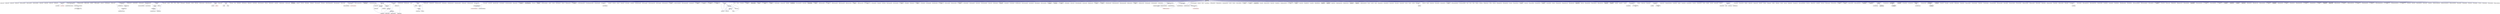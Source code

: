 digraph "hpx.hpp"
{
  edge [fontname="Helvetica",fontsize="10",labelfontname="Helvetica",labelfontsize="10"];
  node [fontname="Helvetica",fontsize="10",shape=record];
  Node579 [label="hpx.hpp",height=0.2,width=0.4,color="black", fillcolor="grey75", style="filled", fontcolor="black"];
  Node579 -> Node580 [dir="back",color="midnightblue",fontsize="10",style="solid",fontname="Helvetica"];
  Node580 [label="1d_stencil_1.cpp",height=0.2,width=0.4,color="black", fillcolor="white", style="filled",URL="$d2/db1/1d__stencil__1_8cpp.html"];
  Node579 -> Node581 [dir="back",color="midnightblue",fontsize="10",style="solid",fontname="Helvetica"];
  Node581 [label="1d_stencil_2.cpp",height=0.2,width=0.4,color="black", fillcolor="white", style="filled",URL="$d3/dd1/1d__stencil__2_8cpp.html"];
  Node579 -> Node582 [dir="back",color="midnightblue",fontsize="10",style="solid",fontname="Helvetica"];
  Node582 [label="1d_stencil_3.cpp",height=0.2,width=0.4,color="black", fillcolor="white", style="filled",URL="$db/d19/1d__stencil__3_8cpp.html"];
  Node579 -> Node583 [dir="back",color="midnightblue",fontsize="10",style="solid",fontname="Helvetica"];
  Node583 [label="1d_stencil_4.cpp",height=0.2,width=0.4,color="black", fillcolor="white", style="filled",URL="$d1/d7d/1d__stencil__4_8cpp.html"];
  Node579 -> Node584 [dir="back",color="midnightblue",fontsize="10",style="solid",fontname="Helvetica"];
  Node584 [label="1d_stencil_4_parallel.cpp",height=0.2,width=0.4,color="black", fillcolor="white", style="filled",URL="$d6/d05/1d__stencil__4__parallel_8cpp.html"];
  Node579 -> Node585 [dir="back",color="midnightblue",fontsize="10",style="solid",fontname="Helvetica"];
  Node585 [label="1d_stencil_4_repart.cpp",height=0.2,width=0.4,color="black", fillcolor="white", style="filled",URL="$d0/d6b/1d__stencil__4__repart_8cpp.html"];
  Node579 -> Node586 [dir="back",color="midnightblue",fontsize="10",style="solid",fontname="Helvetica"];
  Node586 [label="1d_stencil_4_throttle.cpp",height=0.2,width=0.4,color="black", fillcolor="white", style="filled",URL="$d6/de5/1d__stencil__4__throttle_8cpp.html"];
  Node579 -> Node587 [dir="back",color="midnightblue",fontsize="10",style="solid",fontname="Helvetica"];
  Node587 [label="1d_stencil_5.cpp",height=0.2,width=0.4,color="black", fillcolor="white", style="filled",URL="$d7/d2a/1d__stencil__5_8cpp.html"];
  Node579 -> Node588 [dir="back",color="midnightblue",fontsize="10",style="solid",fontname="Helvetica"];
  Node588 [label="1d_stencil_6.cpp",height=0.2,width=0.4,color="black", fillcolor="white", style="filled",URL="$db/de7/1d__stencil__6_8cpp.html"];
  Node579 -> Node589 [dir="back",color="midnightblue",fontsize="10",style="solid",fontname="Helvetica"];
  Node589 [label="1d_stencil_7.cpp",height=0.2,width=0.4,color="black", fillcolor="white", style="filled",URL="$d4/d5a/1d__stencil__7_8cpp.html"];
  Node579 -> Node590 [dir="back",color="midnightblue",fontsize="10",style="solid",fontname="Helvetica"];
  Node590 [label="1d_stencil_8.cpp",height=0.2,width=0.4,color="black", fillcolor="white", style="filled",URL="$df/de0/1d__stencil__8_8cpp.html"];
  Node579 -> Node591 [dir="back",color="midnightblue",fontsize="10",style="solid",fontname="Helvetica"];
  Node591 [label="accumulator.cpp",height=0.2,width=0.4,color="black", fillcolor="white", style="filled",URL="$d1/d81/accumulator_8cpp.html"];
  Node579 -> Node592 [dir="back",color="midnightblue",fontsize="10",style="solid",fontname="Helvetica"];
  Node592 [label="accumulator.hpp",height=0.2,width=0.4,color="black", fillcolor="white", style="filled",URL="$d4/d9d/server_2accumulator_8hpp.html"];
  Node592 -> Node591 [dir="back",color="midnightblue",fontsize="10",style="solid",fontname="Helvetica"];
  Node592 -> Node593 [dir="back",color="midnightblue",fontsize="10",style="solid",fontname="Helvetica"];
  Node593 [label="accumulator.hpp",height=0.2,width=0.4,color="red", fillcolor="white", style="filled",URL="$d8/d5e/accumulator_8hpp.html"];
  Node579 -> Node595 [dir="back",color="midnightblue",fontsize="10",style="solid",fontname="Helvetica"];
  Node595 [label="template_function_accumulator.hpp",height=0.2,width=0.4,color="black", fillcolor="white", style="filled",URL="$d7/da6/server_2template__function__accumulator_8hpp.html"];
  Node595 -> Node596 [dir="back",color="midnightblue",fontsize="10",style="solid",fontname="Helvetica"];
  Node596 [label="template_function_accumulator.cpp",height=0.2,width=0.4,color="black", fillcolor="white", style="filled",URL="$d5/d02/template__function__accumulator_8cpp.html"];
  Node595 -> Node597 [dir="back",color="midnightblue",fontsize="10",style="solid",fontname="Helvetica"];
  Node597 [label="template_function_accumulator.hpp",height=0.2,width=0.4,color="black", fillcolor="white", style="filled",URL="$d3/de9/template__function__accumulator_8hpp.html"];
  Node597 -> Node598 [dir="back",color="midnightblue",fontsize="10",style="solid",fontname="Helvetica"];
  Node598 [label="template_function_accumulator\l_client.cpp",height=0.2,width=0.4,color="black", fillcolor="white", style="filled",URL="$d0/dc6/template__function__accumulator__client_8cpp.html"];
  Node579 -> Node599 [dir="back",color="midnightblue",fontsize="10",style="solid",fontname="Helvetica"];
  Node599 [label="template_accumulator.cpp",height=0.2,width=0.4,color="black", fillcolor="white", style="filled",URL="$d0/d4a/template__accumulator_8cpp.html"];
  Node579 -> Node596 [dir="back",color="midnightblue",fontsize="10",style="solid",fontname="Helvetica"];
  Node579 -> Node597 [dir="back",color="midnightblue",fontsize="10",style="solid",fontname="Helvetica"];
  Node579 -> Node600 [dir="back",color="midnightblue",fontsize="10",style="solid",fontname="Helvetica"];
  Node600 [label="allgather_module.cpp",height=0.2,width=0.4,color="black", fillcolor="white", style="filled",URL="$df/de4/allgather__module_8cpp.html"];
  Node579 -> Node601 [dir="back",color="midnightblue",fontsize="10",style="solid",fontname="Helvetica"];
  Node601 [label="allgather.cpp",height=0.2,width=0.4,color="black", fillcolor="white", style="filled",URL="$d7/d06/allgather_8cpp.html"];
  Node579 -> Node602 [dir="back",color="midnightblue",fontsize="10",style="solid",fontname="Helvetica"];
  Node602 [label="allgather_and_gate.cpp",height=0.2,width=0.4,color="black", fillcolor="white", style="filled",URL="$d1/d56/allgather__and__gate_8cpp.html"];
  Node579 -> Node603 [dir="back",color="midnightblue",fontsize="10",style="solid",fontname="Helvetica"];
  Node603 [label="ag_client.cpp",height=0.2,width=0.4,color="black", fillcolor="white", style="filled",URL="$d4/d5d/ag__client_8cpp.html"];
  Node579 -> Node604 [dir="back",color="midnightblue",fontsize="10",style="solid",fontname="Helvetica"];
  Node604 [label="hpx_thread_phase.cpp",height=0.2,width=0.4,color="black", fillcolor="white", style="filled",URL="$d5/dca/hpx__thread__phase_8cpp.html"];
  Node579 -> Node605 [dir="back",color="midnightblue",fontsize="10",style="solid",fontname="Helvetica"];
  Node605 [label="os_thread_num.cpp",height=0.2,width=0.4,color="black", fillcolor="white", style="filled",URL="$d2/dfb/os__thread__num_8cpp.html"];
  Node579 -> Node606 [dir="back",color="midnightblue",fontsize="10",style="solid",fontname="Helvetica"];
  Node606 [label="cancelable_action.cpp",height=0.2,width=0.4,color="black", fillcolor="white", style="filled",URL="$d5/d0c/cancelable__action_8cpp.html"];
  Node579 -> Node607 [dir="back",color="midnightblue",fontsize="10",style="solid",fontname="Helvetica"];
  Node607 [label="cancelable_action.hpp",height=0.2,width=0.4,color="black", fillcolor="white", style="filled",URL="$d5/d4d/server_2cancelable__action_8hpp.html"];
  Node607 -> Node606 [dir="back",color="midnightblue",fontsize="10",style="solid",fontname="Helvetica"];
  Node607 -> Node608 [dir="back",color="midnightblue",fontsize="10",style="solid",fontname="Helvetica"];
  Node608 [label="cancelable_action.hpp",height=0.2,width=0.4,color="black", fillcolor="white", style="filled",URL="$d0/da3/stubs_2cancelable__action_8hpp.html"];
  Node608 -> Node609 [dir="back",color="midnightblue",fontsize="10",style="solid",fontname="Helvetica"];
  Node609 [label="cancelable_action.hpp",height=0.2,width=0.4,color="black", fillcolor="white", style="filled",URL="$d6/d28/cancelable__action_8hpp.html"];
  Node609 -> Node610 [dir="back",color="midnightblue",fontsize="10",style="solid",fontname="Helvetica"];
  Node610 [label="cancelable_action_client.cpp",height=0.2,width=0.4,color="black", fillcolor="white", style="filled",URL="$d1/db8/cancelable__action__client_8cpp.html"];
  Node579 -> Node608 [dir="back",color="midnightblue",fontsize="10",style="solid",fontname="Helvetica"];
  Node579 -> Node610 [dir="back",color="midnightblue",fontsize="10",style="solid",fontname="Helvetica"];
  Node579 -> Node611 [dir="back",color="midnightblue",fontsize="10",style="solid",fontname="Helvetica"];
  Node611 [label="cublas_matmul.cpp",height=0.2,width=0.4,color="black", fillcolor="white", style="filled",URL="$dd/d84/cublas__matmul_8cpp.html"];
  Node579 -> Node612 [dir="back",color="midnightblue",fontsize="10",style="solid",fontname="Helvetica"];
  Node612 [label="win_perf_counters.cpp",height=0.2,width=0.4,color="black", fillcolor="white", style="filled",URL="$d8/d11/win__perf__counters_8cpp.html"];
  Node579 -> Node613 [dir="back",color="midnightblue",fontsize="10",style="solid",fontname="Helvetica"];
  Node613 [label="win_perf_counters.hpp",height=0.2,width=0.4,color="black", fillcolor="white", style="filled",URL="$d5/da7/win__perf__counters_8hpp.html"];
  Node579 -> Node614 [dir="back",color="midnightblue",fontsize="10",style="solid",fontname="Helvetica"];
  Node614 [label="hello_world_component.hpp",height=0.2,width=0.4,color="black", fillcolor="white", style="filled",URL="$df/df0/hello__world__component_8hpp.html"];
  Node614 -> Node615 [dir="back",color="midnightblue",fontsize="10",style="solid",fontname="Helvetica"];
  Node615 [label="hello_world_client.cpp",height=0.2,width=0.4,color="black", fillcolor="white", style="filled",URL="$d5/da6/hello__world__client_8cpp.html"];
  Node614 -> Node616 [dir="back",color="midnightblue",fontsize="10",style="solid",fontname="Helvetica"];
  Node616 [label="hello_world_component.cpp",height=0.2,width=0.4,color="black", fillcolor="white", style="filled",URL="$d8/daa/hello__world__component_8cpp.html"];
  Node579 -> Node617 [dir="back",color="midnightblue",fontsize="10",style="solid",fontname="Helvetica"];
  Node617 [label="interpolate1d.cpp",height=0.2,width=0.4,color="black", fillcolor="white", style="filled",URL="$d0/d05/interpolate1d_8cpp.html"];
  Node579 -> Node618 [dir="back",color="midnightblue",fontsize="10",style="solid",fontname="Helvetica"];
  Node618 [label="partition.hpp",height=0.2,width=0.4,color="black", fillcolor="white", style="filled",URL="$d0/d7a/examples_2interpolate1d_2interpolate1d_2partition_8hpp.html"];
  Node618 -> Node617 [dir="back",color="midnightblue",fontsize="10",style="solid",fontname="Helvetica"];
  Node618 -> Node619 [dir="back",color="midnightblue",fontsize="10",style="solid",fontname="Helvetica"];
  Node619 [label="interpolate1d.hpp",height=0.2,width=0.4,color="black", fillcolor="white", style="filled",URL="$d4/dc7/interpolate1d_8hpp.html"];
  Node619 -> Node617 [dir="back",color="midnightblue",fontsize="10",style="solid",fontname="Helvetica"];
  Node619 -> Node620 [dir="back",color="midnightblue",fontsize="10",style="solid",fontname="Helvetica"];
  Node620 [label="interpolate1d_client.cpp",height=0.2,width=0.4,color="black", fillcolor="white", style="filled",URL="$d4/da6/interpolate1d__client_8cpp.html"];
  Node579 -> Node621 [dir="back",color="midnightblue",fontsize="10",style="solid",fontname="Helvetica"];
  Node621 [label="partition.hpp",height=0.2,width=0.4,color="black", fillcolor="white", style="filled",URL="$d0/dff/examples_2interpolate1d_2interpolate1d_2server_2partition_8hpp.html"];
  Node621 -> Node618 [dir="back",color="midnightblue",fontsize="10",style="solid",fontname="Helvetica"];
  Node621 -> Node622 [dir="back",color="midnightblue",fontsize="10",style="solid",fontname="Helvetica"];
  Node622 [label="partition.cpp",height=0.2,width=0.4,color="black", fillcolor="white", style="filled",URL="$d0/d4f/examples_2interpolate1d_2interpolate1d_2server_2partition_8cpp.html"];
  Node579 -> Node619 [dir="back",color="midnightblue",fontsize="10",style="solid",fontname="Helvetica"];
  Node579 -> Node623 [dir="back",color="midnightblue",fontsize="10",style="solid",fontname="Helvetica"];
  Node623 [label="read_values.cpp",height=0.2,width=0.4,color="black", fillcolor="white", style="filled",URL="$d0/d8c/interpolate1d_2interpolate1d_2read__values_8cpp.html"];
  Node579 -> Node622 [dir="back",color="midnightblue",fontsize="10",style="solid",fontname="Helvetica"];
  Node579 -> Node624 [dir="back",color="midnightblue",fontsize="10",style="solid",fontname="Helvetica"];
  Node624 [label="jacobi.cpp",height=0.2,width=0.4,color="black", fillcolor="white", style="filled",URL="$d2/d27/jacobi_8cpp.html"];
  Node579 -> Node625 [dir="back",color="midnightblue",fontsize="10",style="solid",fontname="Helvetica"];
  Node625 [label="grid.cpp",height=0.2,width=0.4,color="black", fillcolor="white", style="filled",URL="$d6/d1b/jacobi__component_2grid_8cpp.html"];
  Node579 -> Node626 [dir="back",color="midnightblue",fontsize="10",style="solid",fontname="Helvetica"];
  Node626 [label="row.cpp",height=0.2,width=0.4,color="black", fillcolor="white", style="filled",URL="$d3/d86/server_2row_8cpp.html"];
  Node579 -> Node627 [dir="back",color="midnightblue",fontsize="10",style="solid",fontname="Helvetica"];
  Node627 [label="solver.cpp",height=0.2,width=0.4,color="black", fillcolor="white", style="filled",URL="$d6/d94/solver_8cpp.html"];
  Node579 -> Node628 [dir="back",color="midnightblue",fontsize="10",style="solid",fontname="Helvetica"];
  Node628 [label="stencil_iterator.cpp",height=0.2,width=0.4,color="black", fillcolor="white", style="filled",URL="$d6/de1/server_2stencil__iterator_8cpp.html"];
  Node579 -> Node629 [dir="back",color="midnightblue",fontsize="10",style="solid",fontname="Helvetica"];
  Node629 [label="stencil_iterator.cpp",height=0.2,width=0.4,color="black", fillcolor="white", style="filled",URL="$d7/d71/stencil__iterator_8cpp.html"];
  Node579 -> Node630 [dir="back",color="midnightblue",fontsize="10",style="solid",fontname="Helvetica"];
  Node630 [label="jacobi.cpp",height=0.2,width=0.4,color="black", fillcolor="white", style="filled",URL="$d3/d44/smp_2jacobi_8cpp.html"];
  Node579 -> Node631 [dir="back",color="midnightblue",fontsize="10",style="solid",fontname="Helvetica"];
  Node631 [label="jacobi_hpx.cpp",height=0.2,width=0.4,color="black", fillcolor="white", style="filled",URL="$d8/d72/jacobi__hpx_8cpp.html"];
  Node579 -> Node632 [dir="back",color="midnightblue",fontsize="10",style="solid",fontname="Helvetica"];
  Node632 [label="jacobi_nonuniform.cpp",height=0.2,width=0.4,color="black", fillcolor="white", style="filled",URL="$dd/ddc/jacobi__nonuniform_8cpp.html"];
  Node579 -> Node633 [dir="back",color="midnightblue",fontsize="10",style="solid",fontname="Helvetica"];
  Node633 [label="jacobi_nonuniform_hpx.cpp",height=0.2,width=0.4,color="black", fillcolor="white", style="filled",URL="$de/d56/jacobi__nonuniform__hpx_8cpp.html"];
  Node579 -> Node634 [dir="back",color="midnightblue",fontsize="10",style="solid",fontname="Helvetica"];
  Node634 [label="nqueen.cpp",height=0.2,width=0.4,color="black", fillcolor="white", style="filled",URL="$db/dca/nqueen_8cpp.html"];
  Node579 -> Node635 [dir="back",color="midnightblue",fontsize="10",style="solid",fontname="Helvetica"];
  Node635 [label="nqueen.hpp",height=0.2,width=0.4,color="black", fillcolor="white", style="filled",URL="$de/d58/server_2nqueen_8hpp.html"];
  Node635 -> Node634 [dir="back",color="midnightblue",fontsize="10",style="solid",fontname="Helvetica"];
  Node635 -> Node636 [dir="back",color="midnightblue",fontsize="10",style="solid",fontname="Helvetica"];
  Node636 [label="nqueen.hpp",height=0.2,width=0.4,color="red", fillcolor="white", style="filled",URL="$da/dfd/stubs_2nqueen_8hpp.html"];
  Node579 -> Node638 [dir="back",color="midnightblue",fontsize="10",style="solid",fontname="Helvetica"];
  Node638 [label="nqueen_client.cpp",height=0.2,width=0.4,color="black", fillcolor="white", style="filled",URL="$d3/d5e/nqueen__client_8cpp.html"];
  Node579 -> Node639 [dir="back",color="midnightblue",fontsize="10",style="solid",fontname="Helvetica"];
  Node639 [label="sine.cpp",height=0.2,width=0.4,color="black", fillcolor="white", style="filled",URL="$d3/d0d/server_2sine_8cpp.html"];
  Node579 -> Node640 [dir="back",color="midnightblue",fontsize="10",style="solid",fontname="Helvetica"];
  Node640 [label="sine.hpp",height=0.2,width=0.4,color="black", fillcolor="white", style="filled",URL="$d8/dac/sine_8hpp.html"];
  Node640 -> Node639 [dir="back",color="midnightblue",fontsize="10",style="solid",fontname="Helvetica"];
  Node640 -> Node641 [dir="back",color="midnightblue",fontsize="10",style="solid",fontname="Helvetica"];
  Node641 [label="sine.cpp",height=0.2,width=0.4,color="black", fillcolor="white", style="filled",URL="$d5/dd8/sine_8cpp.html"];
  Node579 -> Node641 [dir="back",color="midnightblue",fontsize="10",style="solid",fontname="Helvetica"];
  Node579 -> Node642 [dir="back",color="midnightblue",fontsize="10",style="solid",fontname="Helvetica"];
  Node642 [label="sine_client.cpp",height=0.2,width=0.4,color="black", fillcolor="white", style="filled",URL="$db/d62/sine__client_8cpp.html"];
  Node579 -> Node643 [dir="back",color="midnightblue",fontsize="10",style="solid",fontname="Helvetica"];
  Node643 [label="qt.cpp",height=0.2,width=0.4,color="black", fillcolor="white", style="filled",URL="$df/d90/qt_8cpp.html"];
  Node579 -> Node644 [dir="back",color="midnightblue",fontsize="10",style="solid",fontname="Helvetica"];
  Node644 [label="queue_client.cpp",height=0.2,width=0.4,color="black", fillcolor="white", style="filled",URL="$d7/d96/queue__client_8cpp.html"];
  Node579 -> Node645 [dir="back",color="midnightblue",fontsize="10",style="solid",fontname="Helvetica"];
  Node645 [label="customize_async.cpp",height=0.2,width=0.4,color="black", fillcolor="white", style="filled",URL="$d0/d82/customize__async_8cpp.html"];
  Node579 -> Node646 [dir="back",color="midnightblue",fontsize="10",style="solid",fontname="Helvetica"];
  Node646 [label="data_actions.cpp",height=0.2,width=0.4,color="black", fillcolor="white", style="filled",URL="$dc/d68/data__actions_8cpp.html"];
  Node579 -> Node647 [dir="back",color="midnightblue",fontsize="10",style="solid",fontname="Helvetica"];
  Node647 [label="error_handling.cpp",height=0.2,width=0.4,color="black", fillcolor="white", style="filled",URL="$d9/d96/error__handling_8cpp.html"];
  Node579 -> Node648 [dir="back",color="midnightblue",fontsize="10",style="solid",fontname="Helvetica"];
  Node648 [label="event_synchronization.cpp",height=0.2,width=0.4,color="black", fillcolor="white", style="filled",URL="$d0/d35/event__synchronization_8cpp.html"];
  Node579 -> Node649 [dir="back",color="midnightblue",fontsize="10",style="solid",fontname="Helvetica"];
  Node649 [label="factorial.cpp",height=0.2,width=0.4,color="black", fillcolor="white", style="filled",URL="$d9/d00/factorial_8cpp.html"];
  Node579 -> Node650 [dir="back",color="midnightblue",fontsize="10",style="solid",fontname="Helvetica"];
  Node650 [label="file_serialization.cpp",height=0.2,width=0.4,color="black", fillcolor="white", style="filled",URL="$de/d58/file__serialization_8cpp.html"];
  Node579 -> Node651 [dir="back",color="midnightblue",fontsize="10",style="solid",fontname="Helvetica"];
  Node651 [label="init_globally.cpp",height=0.2,width=0.4,color="black", fillcolor="white", style="filled",URL="$d6/dad/init__globally_8cpp.html"];
  Node579 -> Node652 [dir="back",color="midnightblue",fontsize="10",style="solid",fontname="Helvetica"];
  Node652 [label="interest_calculator.cpp",height=0.2,width=0.4,color="black", fillcolor="white", style="filled",URL="$d2/d86/interest__calculator_8cpp.html"];
  Node579 -> Node653 [dir="back",color="midnightblue",fontsize="10",style="solid",fontname="Helvetica"];
  Node653 [label="non_atomic_rma.cpp",height=0.2,width=0.4,color="black", fillcolor="white", style="filled",URL="$d7/d8b/non__atomic__rma_8cpp.html"];
  Node579 -> Node654 [dir="back",color="midnightblue",fontsize="10",style="solid",fontname="Helvetica"];
  Node654 [label="partitioned_vector\l_spmd_foreach.cpp",height=0.2,width=0.4,color="black", fillcolor="white", style="filled",URL="$db/d7c/partitioned__vector__spmd__foreach_8cpp.html"];
  Node579 -> Node655 [dir="back",color="midnightblue",fontsize="10",style="solid",fontname="Helvetica"];
  Node655 [label="pipeline1.cpp",height=0.2,width=0.4,color="black", fillcolor="white", style="filled",URL="$d5/d77/pipeline1_8cpp.html"];
  Node579 -> Node656 [dir="back",color="midnightblue",fontsize="10",style="solid",fontname="Helvetica"];
  Node656 [label="quicksort.cpp",height=0.2,width=0.4,color="black", fillcolor="white", style="filled",URL="$d3/d1e/quicksort_8cpp.html"];
  Node579 -> Node657 [dir="back",color="midnightblue",fontsize="10",style="solid",fontname="Helvetica"];
  Node657 [label="receive_buffer.cpp",height=0.2,width=0.4,color="black", fillcolor="white", style="filled",URL="$d7/d10/receive__buffer_8cpp.html"];
  Node579 -> Node658 [dir="back",color="midnightblue",fontsize="10",style="solid",fontname="Helvetica"];
  Node658 [label="safe_object.cpp",height=0.2,width=0.4,color="black", fillcolor="white", style="filled",URL="$dd/d52/safe__object_8cpp.html"];
  Node579 -> Node659 [dir="back",color="midnightblue",fontsize="10",style="solid",fontname="Helvetica"];
  Node659 [label="sort_by_key_demo.cpp",height=0.2,width=0.4,color="black", fillcolor="white", style="filled",URL="$da/d20/sort__by__key__demo_8cpp.html"];
  Node579 -> Node660 [dir="back",color="midnightblue",fontsize="10",style="solid",fontname="Helvetica"];
  Node660 [label="timed_wake.cpp",height=0.2,width=0.4,color="black", fillcolor="white", style="filled",URL="$d8/df9/timed__wake_8cpp.html"];
  Node579 -> Node661 [dir="back",color="midnightblue",fontsize="10",style="solid",fontname="Helvetica"];
  Node661 [label="vector_counting_dotproduct.cpp",height=0.2,width=0.4,color="black", fillcolor="white", style="filled",URL="$df/de9/vector__counting__dotproduct_8cpp.html"];
  Node579 -> Node662 [dir="back",color="midnightblue",fontsize="10",style="solid",fontname="Helvetica"];
  Node662 [label="vector_zip_dotproduct.cpp",height=0.2,width=0.4,color="black", fillcolor="white", style="filled",URL="$dc/d18/vector__zip__dotproduct_8cpp.html"];
  Node579 -> Node663 [dir="back",color="midnightblue",fontsize="10",style="solid",fontname="Helvetica"];
  Node663 [label="zerocopy_rdma.cpp",height=0.2,width=0.4,color="black", fillcolor="white", style="filled",URL="$d1/dad/zerocopy__rdma_8cpp.html"];
  Node579 -> Node664 [dir="back",color="midnightblue",fontsize="10",style="solid",fontname="Helvetica"];
  Node664 [label="random_mem_access.cpp",height=0.2,width=0.4,color="black", fillcolor="white", style="filled",URL="$d1/d51/random__mem__access_8cpp.html"];
  Node579 -> Node665 [dir="back",color="midnightblue",fontsize="10",style="solid",fontname="Helvetica"];
  Node665 [label="random_mem_access.hpp",height=0.2,width=0.4,color="black", fillcolor="white", style="filled",URL="$d0/d19/server_2random__mem__access_8hpp.html"];
  Node665 -> Node664 [dir="back",color="midnightblue",fontsize="10",style="solid",fontname="Helvetica"];
  Node665 -> Node666 [dir="back",color="midnightblue",fontsize="10",style="solid",fontname="Helvetica"];
  Node666 [label="random_mem_access.hpp",height=0.2,width=0.4,color="red", fillcolor="white", style="filled",URL="$d3/d32/stubs_2random__mem__access_8hpp.html"];
  Node579 -> Node668 [dir="back",color="midnightblue",fontsize="10",style="solid",fontname="Helvetica"];
  Node668 [label="random_mem_access_client.cpp",height=0.2,width=0.4,color="black", fillcolor="white", style="filled",URL="$df/d1b/random__mem__access__client_8cpp.html"];
  Node579 -> Node669 [dir="back",color="midnightblue",fontsize="10",style="solid",fontname="Helvetica"];
  Node669 [label="oversubscribing_resource\l_partitioner.cpp",height=0.2,width=0.4,color="black", fillcolor="white", style="filled",URL="$dd/dee/oversubscribing__resource__partitioner_8cpp.html"];
  Node579 -> Node670 [dir="back",color="midnightblue",fontsize="10",style="solid",fontname="Helvetica"];
  Node670 [label="simple_resource_partitioner.cpp",height=0.2,width=0.4,color="black", fillcolor="white", style="filled",URL="$d5/df9/simple__resource__partitioner_8cpp.html"];
  Node579 -> Node671 [dir="back",color="midnightblue",fontsize="10",style="solid",fontname="Helvetica"];
  Node671 [label="dimension.hpp",height=0.2,width=0.4,color="black", fillcolor="white", style="filled",URL="$d6/d39/sheneos_2sheneos_2dimension_8hpp.html"];
  Node671 -> Node672 [dir="back",color="midnightblue",fontsize="10",style="solid",fontname="Helvetica"];
  Node672 [label="dimension.cpp",height=0.2,width=0.4,color="black", fillcolor="white", style="filled",URL="$d8/db3/sheneos_2sheneos_2dimension_8cpp.html"];
  Node671 -> Node673 [dir="back",color="midnightblue",fontsize="10",style="solid",fontname="Helvetica"];
  Node673 [label="read_values.hpp",height=0.2,width=0.4,color="black", fillcolor="white", style="filled",URL="$da/d44/sheneos_2sheneos_2read__values_8hpp.html"];
  Node673 -> Node674 [dir="back",color="midnightblue",fontsize="10",style="solid",fontname="Helvetica"];
  Node674 [label="interpolator.cpp",height=0.2,width=0.4,color="black", fillcolor="white", style="filled",URL="$d5/d02/interpolator_8cpp.html"];
  Node673 -> Node675 [dir="back",color="midnightblue",fontsize="10",style="solid",fontname="Helvetica"];
  Node675 [label="read_values.cpp",height=0.2,width=0.4,color="black", fillcolor="white", style="filled",URL="$d7/da4/sheneos_2sheneos_2read__values_8cpp.html"];
  Node673 -> Node676 [dir="back",color="midnightblue",fontsize="10",style="solid",fontname="Helvetica"];
  Node676 [label="partition3d.cpp",height=0.2,width=0.4,color="black", fillcolor="white", style="filled",URL="$de/d70/partition3d_8cpp.html"];
  Node671 -> Node677 [dir="back",color="midnightblue",fontsize="10",style="solid",fontname="Helvetica"];
  Node677 [label="partition3d.hpp",height=0.2,width=0.4,color="black", fillcolor="white", style="filled",URL="$dd/dbf/server_2partition3d_8hpp.html"];
  Node677 -> Node678 [dir="back",color="midnightblue",fontsize="10",style="solid",fontname="Helvetica"];
  Node678 [label="partition3d.hpp",height=0.2,width=0.4,color="black", fillcolor="white", style="filled",URL="$d1/d50/partition3d_8hpp.html"];
  Node678 -> Node674 [dir="back",color="midnightblue",fontsize="10",style="solid",fontname="Helvetica"];
  Node678 -> Node679 [dir="back",color="midnightblue",fontsize="10",style="solid",fontname="Helvetica"];
  Node679 [label="interpolator.hpp",height=0.2,width=0.4,color="black", fillcolor="white", style="filled",URL="$dc/d3b/interpolator_8hpp.html"];
  Node679 -> Node674 [dir="back",color="midnightblue",fontsize="10",style="solid",fontname="Helvetica"];
  Node679 -> Node680 [dir="back",color="midnightblue",fontsize="10",style="solid",fontname="Helvetica"];
  Node680 [label="sheneos_client.cpp",height=0.2,width=0.4,color="black", fillcolor="white", style="filled",URL="$d5/da5/sheneos__client_8cpp.html"];
  Node679 -> Node681 [dir="back",color="midnightblue",fontsize="10",style="solid",fontname="Helvetica"];
  Node681 [label="sheneos_compare.cpp",height=0.2,width=0.4,color="black", fillcolor="white", style="filled",URL="$dc/d11/sheneos__compare_8cpp.html"];
  Node679 -> Node682 [dir="back",color="midnightblue",fontsize="10",style="solid",fontname="Helvetica"];
  Node682 [label="sheneos_test.cpp",height=0.2,width=0.4,color="black", fillcolor="white", style="filled",URL="$d4/d6e/sheneos__test_8cpp.html"];
  Node677 -> Node676 [dir="back",color="midnightblue",fontsize="10",style="solid",fontname="Helvetica"];
  Node579 -> Node674 [dir="back",color="midnightblue",fontsize="10",style="solid",fontname="Helvetica"];
  Node579 -> Node678 [dir="back",color="midnightblue",fontsize="10",style="solid",fontname="Helvetica"];
  Node579 -> Node677 [dir="back",color="midnightblue",fontsize="10",style="solid",fontname="Helvetica"];
  Node579 -> Node679 [dir="back",color="midnightblue",fontsize="10",style="solid",fontname="Helvetica"];
  Node579 -> Node683 [dir="back",color="midnightblue",fontsize="10",style="solid",fontname="Helvetica"];
  Node683 [label="configuration.hpp",height=0.2,width=0.4,color="black", fillcolor="white", style="filled",URL="$dc/d0a/configuration_8hpp.html"];
  Node683 -> Node679 [dir="back",color="midnightblue",fontsize="10",style="solid",fontname="Helvetica"];
  Node683 -> Node684 [dir="back",color="midnightblue",fontsize="10",style="solid",fontname="Helvetica"];
  Node684 [label="configuration.cpp",height=0.2,width=0.4,color="black", fillcolor="white", style="filled",URL="$df/d22/configuration_8cpp.html"];
  Node579 -> Node675 [dir="back",color="midnightblue",fontsize="10",style="solid",fontname="Helvetica"];
  Node579 -> Node676 [dir="back",color="midnightblue",fontsize="10",style="solid",fontname="Helvetica"];
  Node579 -> Node682 [dir="back",color="midnightblue",fontsize="10",style="solid",fontname="Helvetica"];
  Node579 -> Node685 [dir="back",color="midnightblue",fontsize="10",style="solid",fontname="Helvetica"];
  Node685 [label="startup_shutdown.cpp",height=0.2,width=0.4,color="black", fillcolor="white", style="filled",URL="$d3/dfc/server_2startup__shutdown_8cpp.html"];
  Node579 -> Node686 [dir="back",color="midnightblue",fontsize="10",style="solid",fontname="Helvetica"];
  Node686 [label="startup_shutdown.cpp",height=0.2,width=0.4,color="black", fillcolor="white", style="filled",URL="$d0/ddb/startup__shutdown_8cpp.html"];
  Node579 -> Node687 [dir="back",color="midnightblue",fontsize="10",style="solid",fontname="Helvetica"];
  Node687 [label="spin.cpp",height=0.2,width=0.4,color="black", fillcolor="white", style="filled",URL="$d7/df2/spin_8cpp.html"];
  Node579 -> Node688 [dir="back",color="midnightblue",fontsize="10",style="solid",fontname="Helvetica"];
  Node688 [label="throttle.cpp",height=0.2,width=0.4,color="black", fillcolor="white", style="filled",URL="$de/d56/server_2throttle_8cpp.html"];
  Node579 -> Node689 [dir="back",color="midnightblue",fontsize="10",style="solid",fontname="Helvetica"];
  Node689 [label="throttle.hpp",height=0.2,width=0.4,color="black", fillcolor="white", style="filled",URL="$db/dc9/server_2throttle_8hpp.html"];
  Node689 -> Node688 [dir="back",color="midnightblue",fontsize="10",style="solid",fontname="Helvetica"];
  Node689 -> Node690 [dir="back",color="midnightblue",fontsize="10",style="solid",fontname="Helvetica"];
  Node690 [label="throttle.hpp",height=0.2,width=0.4,color="black", fillcolor="white", style="filled",URL="$d5/dec/stubs_2throttle_8hpp.html"];
  Node690 -> Node691 [dir="back",color="midnightblue",fontsize="10",style="solid",fontname="Helvetica"];
  Node691 [label="throttle.hpp",height=0.2,width=0.4,color="black", fillcolor="white", style="filled",URL="$d2/d2e/throttle_8hpp.html"];
  Node691 -> Node692 [dir="back",color="midnightblue",fontsize="10",style="solid",fontname="Helvetica"];
  Node692 [label="throttle.cpp",height=0.2,width=0.4,color="black", fillcolor="white", style="filled",URL="$db/d02/throttle_8cpp.html"];
  Node691 -> Node693 [dir="back",color="midnightblue",fontsize="10",style="solid",fontname="Helvetica"];
  Node693 [label="throttle_client.cpp",height=0.2,width=0.4,color="black", fillcolor="white", style="filled",URL="$d0/db7/throttle__client_8cpp.html"];
  Node579 -> Node690 [dir="back",color="midnightblue",fontsize="10",style="solid",fontname="Helvetica"];
  Node579 -> Node692 [dir="back",color="midnightblue",fontsize="10",style="solid",fontname="Helvetica"];
  Node579 -> Node691 [dir="back",color="midnightblue",fontsize="10",style="solid",fontname="Helvetica"];
  Node579 -> Node694 [dir="back",color="midnightblue",fontsize="10",style="solid",fontname="Helvetica"];
  Node694 [label="transpose_await.cpp",height=0.2,width=0.4,color="black", fillcolor="white", style="filled",URL="$de/d68/transpose__await_8cpp.html"];
  Node579 -> Node695 [dir="back",color="midnightblue",fontsize="10",style="solid",fontname="Helvetica"];
  Node695 [label="transpose_block.cpp",height=0.2,width=0.4,color="black", fillcolor="white", style="filled",URL="$d0/de1/transpose__block_8cpp.html"];
  Node579 -> Node696 [dir="back",color="midnightblue",fontsize="10",style="solid",fontname="Helvetica"];
  Node696 [label="transpose_block_numa.cpp",height=0.2,width=0.4,color="black", fillcolor="white", style="filled",URL="$dd/d3b/transpose__block__numa_8cpp.html"];
  Node579 -> Node697 [dir="back",color="midnightblue",fontsize="10",style="solid",fontname="Helvetica"];
  Node697 [label="transpose_serial.cpp",height=0.2,width=0.4,color="black", fillcolor="white", style="filled",URL="$db/d74/transpose__serial_8cpp.html"];
  Node579 -> Node698 [dir="back",color="midnightblue",fontsize="10",style="solid",fontname="Helvetica"];
  Node698 [label="transpose_serial_block.cpp",height=0.2,width=0.4,color="black", fillcolor="white", style="filled",URL="$d8/daa/transpose__serial__block_8cpp.html"];
  Node579 -> Node699 [dir="back",color="midnightblue",fontsize="10",style="solid",fontname="Helvetica"];
  Node699 [label="transpose_serial_vector.cpp",height=0.2,width=0.4,color="black", fillcolor="white", style="filled",URL="$d4/d04/transpose__serial__vector_8cpp.html"];
  Node579 -> Node700 [dir="back",color="midnightblue",fontsize="10",style="solid",fontname="Helvetica"];
  Node700 [label="transpose_smp.cpp",height=0.2,width=0.4,color="black", fillcolor="white", style="filled",URL="$d2/d99/transpose__smp_8cpp.html"];
  Node579 -> Node701 [dir="back",color="midnightblue",fontsize="10",style="solid",fontname="Helvetica"];
  Node701 [label="transpose_smp_block.cpp",height=0.2,width=0.4,color="black", fillcolor="white", style="filled",URL="$da/d4d/transpose__smp__block_8cpp.html"];
  Node579 -> Node702 [dir="back",color="midnightblue",fontsize="10",style="solid",fontname="Helvetica"];
  Node702 [label="simple_central_tuplespace.hpp",height=0.2,width=0.4,color="black", fillcolor="white", style="filled",URL="$db/d69/server_2simple__central__tuplespace_8hpp.html"];
  Node702 -> Node703 [dir="back",color="midnightblue",fontsize="10",style="solid",fontname="Helvetica"];
  Node703 [label="simple_central_tuplespace.cpp",height=0.2,width=0.4,color="black", fillcolor="white", style="filled",URL="$d3/dec/simple__central__tuplespace_8cpp.html"];
  Node702 -> Node704 [dir="back",color="midnightblue",fontsize="10",style="solid",fontname="Helvetica"];
  Node704 [label="simple_central_tuplespace.hpp",height=0.2,width=0.4,color="red", fillcolor="white", style="filled",URL="$d0/d4b/stubs_2simple__central__tuplespace_8hpp.html"];
  Node579 -> Node707 [dir="back",color="midnightblue",fontsize="10",style="solid",fontname="Helvetica"];
  Node707 [label="tuples_warehouse.hpp",height=0.2,width=0.4,color="black", fillcolor="white", style="filled",URL="$da/de6/tuples__warehouse_8hpp.html"];
  Node707 -> Node702 [dir="back",color="midnightblue",fontsize="10",style="solid",fontname="Helvetica"];
  Node579 -> Node703 [dir="back",color="midnightblue",fontsize="10",style="solid",fontname="Helvetica"];
  Node579 -> Node708 [dir="back",color="midnightblue",fontsize="10",style="solid",fontname="Helvetica"];
  Node708 [label="hpx_runtime.cpp",height=0.2,width=0.4,color="black", fillcolor="white", style="filled",URL="$d7/d1e/hpx__runtime_8cpp.html"];
  Node579 -> Node709 [dir="back",color="midnightblue",fontsize="10",style="solid",fontname="Helvetica"];
  Node709 [label="synchronize.cpp",height=0.2,width=0.4,color="black", fillcolor="white", style="filled",URL="$da/da2/synchronize_8cpp.html"];
  Node579 -> Node710 [dir="back",color="midnightblue",fontsize="10",style="solid",fontname="Helvetica"];
  Node710 [label="agas_cache_timings.cpp",height=0.2,width=0.4,color="black", fillcolor="white", style="filled",URL="$dd/d37/agas__cache__timings_8cpp.html"];
  Node579 -> Node711 [dir="back",color="midnightblue",fontsize="10",style="solid",fontname="Helvetica"];
  Node711 [label="async_overheads.cpp",height=0.2,width=0.4,color="black", fillcolor="white", style="filled",URL="$de/da6/async__overheads_8cpp.html"];
  Node579 -> Node712 [dir="back",color="midnightblue",fontsize="10",style="solid",fontname="Helvetica"];
  Node712 [label="coroutines_call_overhead.cpp",height=0.2,width=0.4,color="black", fillcolor="white", style="filled",URL="$da/d1e/coroutines__call__overhead_8cpp.html"];
  Node579 -> Node713 [dir="back",color="midnightblue",fontsize="10",style="solid",fontname="Helvetica"];
  Node713 [label="foreach_scaling.cpp",height=0.2,width=0.4,color="black", fillcolor="white", style="filled",URL="$d4/d94/foreach__scaling_8cpp.html"];
  Node579 -> Node714 [dir="back",color="midnightblue",fontsize="10",style="solid",fontname="Helvetica"];
  Node714 [label="function_object_wrapper\l_overhead.cpp",height=0.2,width=0.4,color="black", fillcolor="white", style="filled",URL="$d5/d6f/function__object__wrapper__overhead_8cpp.html"];
  Node579 -> Node715 [dir="back",color="midnightblue",fontsize="10",style="solid",fontname="Helvetica"];
  Node715 [label="hpx_homogeneous_timed\l_task_spawn_executors.cpp",height=0.2,width=0.4,color="black", fillcolor="white", style="filled",URL="$d1/d3b/hpx__homogeneous__timed__task__spawn__executors_8cpp.html"];
  Node579 -> Node716 [dir="back",color="midnightblue",fontsize="10",style="solid",fontname="Helvetica"];
  Node716 [label="htts2_hpx.cpp",height=0.2,width=0.4,color="black", fillcolor="white", style="filled",URL="$d2/daf/htts2__hpx_8cpp.html"];
  Node579 -> Node717 [dir="back",color="midnightblue",fontsize="10",style="solid",fontname="Helvetica"];
  Node717 [label="partitioned_vector\l_foreach.cpp",height=0.2,width=0.4,color="black", fillcolor="white", style="filled",URL="$df/d5f/partitioned__vector__foreach_8cpp.html"];
  Node579 -> Node718 [dir="back",color="midnightblue",fontsize="10",style="solid",fontname="Helvetica"];
  Node718 [label="serialization_overhead.cpp",height=0.2,width=0.4,color="black", fillcolor="white", style="filled",URL="$d3/df8/serialization__overhead_8cpp.html"];
  Node579 -> Node719 [dir="back",color="midnightblue",fontsize="10",style="solid",fontname="Helvetica"];
  Node719 [label="sizeof.cpp",height=0.2,width=0.4,color="black", fillcolor="white", style="filled",URL="$d3/d0f/sizeof_8cpp.html"];
  Node579 -> Node720 [dir="back",color="midnightblue",fontsize="10",style="solid",fontname="Helvetica"];
  Node720 [label="skynet.cpp",height=0.2,width=0.4,color="black", fillcolor="white", style="filled",URL="$d0/dc3/skynet_8cpp.html"];
  Node579 -> Node721 [dir="back",color="midnightblue",fontsize="10",style="solid",fontname="Helvetica"];
  Node721 [label="stencil3_iterators.cpp",height=0.2,width=0.4,color="black", fillcolor="white", style="filled",URL="$db/d9e/stencil3__iterators_8cpp.html"];
  Node579 -> Node722 [dir="back",color="midnightblue",fontsize="10",style="solid",fontname="Helvetica"];
  Node722 [label="stream.cpp",height=0.2,width=0.4,color="black", fillcolor="white", style="filled",URL="$da/d5f/stream_8cpp.html"];
  Node579 -> Node723 [dir="back",color="midnightblue",fontsize="10",style="solid",fontname="Helvetica"];
  Node723 [label="timed_task_spawn.cpp",height=0.2,width=0.4,color="black", fillcolor="white", style="filled",URL="$df/de1/timed__task__spawn_8cpp.html"];
  Node579 -> Node724 [dir="back",color="midnightblue",fontsize="10",style="solid",fontname="Helvetica"];
  Node724 [label="transform_reduce_binary\l_scaling.cpp",height=0.2,width=0.4,color="black", fillcolor="white", style="filled",URL="$d1/dae/transform__reduce__binary__scaling_8cpp.html"];
  Node579 -> Node725 [dir="back",color="midnightblue",fontsize="10",style="solid",fontname="Helvetica"];
  Node725 [label="transform_reduce_scaling.cpp",height=0.2,width=0.4,color="black", fillcolor="white", style="filled",URL="$db/d2a/transform__reduce__scaling_8cpp.html"];
  Node579 -> Node726 [dir="back",color="midnightblue",fontsize="10",style="solid",fontname="Helvetica"];
  Node726 [label="minmax_element_performance.cpp",height=0.2,width=0.4,color="black", fillcolor="white", style="filled",URL="$d9/d93/minmax__element__performance_8cpp.html"];
  Node579 -> Node727 [dir="back",color="midnightblue",fontsize="10",style="solid",fontname="Helvetica"];
  Node727 [label="barrier_performance.cpp",height=0.2,width=0.4,color="black", fillcolor="white", style="filled",URL="$d6/d6c/barrier__performance_8cpp.html"];
  Node579 -> Node728 [dir="back",color="midnightblue",fontsize="10",style="solid",fontname="Helvetica"];
  Node728 [label="network_storage.cpp",height=0.2,width=0.4,color="black", fillcolor="white", style="filled",URL="$db/daa/network__storage_8cpp.html"];
  Node579 -> Node729 [dir="back",color="midnightblue",fontsize="10",style="solid",fontname="Helvetica"];
  Node729 [label="simple_profiler.hpp",height=0.2,width=0.4,color="black", fillcolor="white", style="filled",URL="$d8/d02/simple__profiler_8hpp.html"];
  Node729 -> Node728 [dir="back",color="midnightblue",fontsize="10",style="solid",fontname="Helvetica"];
  Node579 -> Node730 [dir="back",color="midnightblue",fontsize="10",style="solid",fontname="Helvetica"];
  Node730 [label="osu_bcast.cpp",height=0.2,width=0.4,color="black", fillcolor="white", style="filled",URL="$d3/dca/osu__bcast_8cpp.html"];
  Node579 -> Node731 [dir="back",color="midnightblue",fontsize="10",style="solid",fontname="Helvetica"];
  Node731 [label="osu_bibw.cpp",height=0.2,width=0.4,color="black", fillcolor="white", style="filled",URL="$d2/d04/osu__bibw_8cpp.html"];
  Node579 -> Node732 [dir="back",color="midnightblue",fontsize="10",style="solid",fontname="Helvetica"];
  Node732 [label="osu_bw.cpp",height=0.2,width=0.4,color="black", fillcolor="white", style="filled",URL="$d4/d20/osu__bw_8cpp.html"];
  Node579 -> Node733 [dir="back",color="midnightblue",fontsize="10",style="solid",fontname="Helvetica"];
  Node733 [label="osu_latency.cpp",height=0.2,width=0.4,color="black", fillcolor="white", style="filled",URL="$df/d58/osu__latency_8cpp.html"];
  Node579 -> Node734 [dir="back",color="midnightblue",fontsize="10",style="solid",fontname="Helvetica"];
  Node734 [label="osu_multi_lat.cpp",height=0.2,width=0.4,color="black", fillcolor="white", style="filled",URL="$d7/d91/osu__multi__lat_8cpp.html"];
  Node579 -> Node735 [dir="back",color="midnightblue",fontsize="10",style="solid",fontname="Helvetica"];
  Node735 [label="osu_scatter.cpp",height=0.2,width=0.4,color="black", fillcolor="white", style="filled",URL="$d4/d4c/osu__scatter_8cpp.html"];
  Node579 -> Node736 [dir="back",color="midnightblue",fontsize="10",style="solid",fontname="Helvetica"];
  Node736 [label="pingpong_performance.cpp",height=0.2,width=0.4,color="black", fillcolor="white", style="filled",URL="$de/d03/pingpong__performance_8cpp.html"];
  Node579 -> Node737 [dir="back",color="midnightblue",fontsize="10",style="solid",fontname="Helvetica"];
  Node737 [label="benchmark_is_heap.cpp",height=0.2,width=0.4,color="black", fillcolor="white", style="filled",URL="$da/d4f/benchmark__is__heap_8cpp.html"];
  Node579 -> Node738 [dir="back",color="midnightblue",fontsize="10",style="solid",fontname="Helvetica"];
  Node738 [label="benchmark_is_heap_until.cpp",height=0.2,width=0.4,color="black", fillcolor="white", style="filled",URL="$dc/df5/benchmark__is__heap__until_8cpp.html"];
  Node579 -> Node739 [dir="back",color="midnightblue",fontsize="10",style="solid",fontname="Helvetica"];
  Node739 [label="benchmark_merge.cpp",height=0.2,width=0.4,color="black", fillcolor="white", style="filled",URL="$dd/d49/benchmark__merge_8cpp.html"];
  Node579 -> Node740 [dir="back",color="midnightblue",fontsize="10",style="solid",fontname="Helvetica"];
  Node740 [label="benchmark_partition.cpp",height=0.2,width=0.4,color="black", fillcolor="white", style="filled",URL="$d9/d88/benchmark__partition_8cpp.html"];
  Node579 -> Node741 [dir="back",color="midnightblue",fontsize="10",style="solid",fontname="Helvetica"];
  Node741 [label="benchmark_partition\l_copy.cpp",height=0.2,width=0.4,color="black", fillcolor="white", style="filled",URL="$d3/d0e/benchmark__partition__copy_8cpp.html"];
  Node579 -> Node742 [dir="back",color="midnightblue",fontsize="10",style="solid",fontname="Helvetica"];
  Node742 [label="benchmark_unique_copy.cpp",height=0.2,width=0.4,color="black", fillcolor="white", style="filled",URL="$d9/d53/benchmark__unique__copy_8cpp.html"];
  Node579 -> Node743 [dir="back",color="midnightblue",fontsize="10",style="solid",fontname="Helvetica"];
  Node743 [label="action_move_semantics.cpp",height=0.2,width=0.4,color="black", fillcolor="white", style="filled",URL="$d4/db3/action__move__semantics_8cpp.html"];
  Node579 -> Node744 [dir="back",color="midnightblue",fontsize="10",style="solid",fontname="Helvetica"];
  Node744 [label="movable_objects.cpp",height=0.2,width=0.4,color="black", fillcolor="white", style="filled",URL="$d8/d65/movable__objects_8cpp.html"];
  Node579 -> Node745 [dir="back",color="midnightblue",fontsize="10",style="solid",fontname="Helvetica"];
  Node745 [label="duplicate_id_registration\l_1596.cpp",height=0.2,width=0.4,color="black", fillcolor="white", style="filled",URL="$db/d8d/duplicate__id__registration__1596_8cpp.html"];
  Node579 -> Node746 [dir="back",color="midnightblue",fontsize="10",style="solid",fontname="Helvetica"];
  Node746 [label="pass_by_value_id_type\l_action.cpp",height=0.2,width=0.4,color="black", fillcolor="white", style="filled",URL="$d0/de6/pass__by__value__id__type__action_8cpp.html"];
  Node579 -> Node747 [dir="back",color="midnightblue",fontsize="10",style="solid",fontname="Helvetica"];
  Node747 [label="register_with_basename\l_1804.cpp",height=0.2,width=0.4,color="black", fillcolor="white", style="filled",URL="$db/d95/register__with__basename__1804_8cpp.html"];
  Node579 -> Node748 [dir="back",color="midnightblue",fontsize="10",style="solid",fontname="Helvetica"];
  Node748 [label="send_gid_keep_component\l_1624.cpp",height=0.2,width=0.4,color="black", fillcolor="white", style="filled",URL="$d9/d49/send__gid__keep__component__1624_8cpp.html"];
  Node579 -> Node749 [dir="back",color="midnightblue",fontsize="10",style="solid",fontname="Helvetica"];
  Node749 [label="algorithms.cc",height=0.2,width=0.4,color="black", fillcolor="white", style="filled",URL="$d5/d1b/algorithms_8cc.html"];
  Node579 -> Node750 [dir="back",color="midnightblue",fontsize="10",style="solid",fontname="Helvetica"];
  Node750 [label="matrix_hpx.hh",height=0.2,width=0.4,color="black", fillcolor="white", style="filled",URL="$d5/d89/matrix__hpx_8hh.html"];
  Node750 -> Node751 [dir="back",color="midnightblue",fontsize="10",style="solid",fontname="Helvetica"];
  Node751 [label="block_matrix.hh",height=0.2,width=0.4,color="black", fillcolor="white", style="filled",URL="$dc/de8/block__matrix_8hh.html"];
  Node751 -> Node752 [dir="back",color="midnightblue",fontsize="10",style="solid",fontname="Helvetica"];
  Node752 [label="algorithms.hh",height=0.2,width=0.4,color="black", fillcolor="white", style="filled",URL="$da/d92/algorithms_8hh.html"];
  Node752 -> Node749 [dir="back",color="midnightblue",fontsize="10",style="solid",fontname="Helvetica"];
  Node752 -> Node753 [dir="back",color="midnightblue",fontsize="10",style="solid",fontname="Helvetica"];
  Node753 [label="matrix_hpx.cc",height=0.2,width=0.4,color="black", fillcolor="white", style="filled",URL="$d7/d32/matrix__hpx_8cc.html"];
  Node752 -> Node754 [dir="back",color="midnightblue",fontsize="10",style="solid",fontname="Helvetica"];
  Node754 [label="tests.cc",height=0.2,width=0.4,color="black", fillcolor="white", style="filled",URL="$d6/d96/tests_8cc.html"];
  Node751 -> Node749 [dir="back",color="midnightblue",fontsize="10",style="solid",fontname="Helvetica"];
  Node751 -> Node755 [dir="back",color="midnightblue",fontsize="10",style="solid",fontname="Helvetica"];
  Node755 [label="block_matrix.cc",height=0.2,width=0.4,color="black", fillcolor="white", style="filled",URL="$de/d88/block__matrix_8cc.html"];
  Node751 -> Node754 [dir="back",color="midnightblue",fontsize="10",style="solid",fontname="Helvetica"];
  Node750 -> Node749 [dir="back",color="midnightblue",fontsize="10",style="solid",fontname="Helvetica"];
  Node750 -> Node753 [dir="back",color="midnightblue",fontsize="10",style="solid",fontname="Helvetica"];
  Node579 -> Node751 [dir="back",color="midnightblue",fontsize="10",style="solid",fontname="Helvetica"];
  Node579 -> Node755 [dir="back",color="midnightblue",fontsize="10",style="solid",fontname="Helvetica"];
  Node579 -> Node756 [dir="back",color="midnightblue",fontsize="10",style="solid",fontname="Helvetica"];
  Node756 [label="main.cc",height=0.2,width=0.4,color="black", fillcolor="white", style="filled",URL="$d9/d0f/main_8cc.html"];
  Node579 -> Node757 [dir="back",color="midnightblue",fontsize="10",style="solid",fontname="Helvetica"];
  Node757 [label="matrix.cc",height=0.2,width=0.4,color="black", fillcolor="white", style="filled",URL="$d7/dea/matrix_8cc.html"];
  Node579 -> Node753 [dir="back",color="midnightblue",fontsize="10",style="solid",fontname="Helvetica"];
  Node579 -> Node754 [dir="back",color="midnightblue",fontsize="10",style="solid",fontname="Helvetica"];
  Node579 -> Node758 [dir="back",color="midnightblue",fontsize="10",style="solid",fontname="Helvetica"];
  Node758 [label="client_1950.cpp",height=0.2,width=0.4,color="black", fillcolor="white", style="filled",URL="$d0/d79/client__1950_8cpp.html"];
  Node579 -> Node759 [dir="back",color="midnightblue",fontsize="10",style="solid",fontname="Helvetica"];
  Node759 [label="commandline_options\l_1437.cpp",height=0.2,width=0.4,color="black", fillcolor="white", style="filled",URL="$d5/dbd/commandline__options__1437_8cpp.html"];
  Node579 -> Node760 [dir="back",color="midnightblue",fontsize="10",style="solid",fontname="Helvetica"];
  Node760 [label="moveonly_constructor\l_arguments_1405.cpp",height=0.2,width=0.4,color="black", fillcolor="white", style="filled",URL="$d3/dcf/moveonly__constructor__arguments__1405_8cpp.html"];
  Node579 -> Node761 [dir="back",color="midnightblue",fontsize="10",style="solid",fontname="Helvetica"];
  Node761 [label="partitioned_vector\l_2201.cpp",height=0.2,width=0.4,color="black", fillcolor="white", style="filled",URL="$dc/d39/partitioned__vector__2201_8cpp.html"];
  Node579 -> Node762 [dir="back",color="midnightblue",fontsize="10",style="solid",fontname="Helvetica"];
  Node762 [label="dynamic_counters_loaded\l_1508.cpp",height=0.2,width=0.4,color="black", fillcolor="white", style="filled",URL="$db/d58/dynamic__counters__loaded__1508_8cpp.html"];
  Node579 -> Node763 [dir="back",color="midnightblue",fontsize="10",style="solid",fontname="Helvetica"];
  Node763 [label="id_type_ref_counting\l_1032.cpp",height=0.2,width=0.4,color="black", fillcolor="white", style="filled",URL="$d8/dfd/id__type__ref__counting__1032_8cpp.html"];
  Node579 -> Node764 [dir="back",color="midnightblue",fontsize="10",style="solid",fontname="Helvetica"];
  Node764 [label="lost_output_2236.cpp",height=0.2,width=0.4,color="black", fillcolor="white", style="filled",URL="$db/dd0/lost__output__2236_8cpp.html"];
  Node579 -> Node765 [dir="back",color="midnightblue",fontsize="10",style="solid",fontname="Helvetica"];
  Node765 [label="no_output_1173.cpp",height=0.2,width=0.4,color="black", fillcolor="white", style="filled",URL="$de/d67/no__output__1173_8cpp.html"];
  Node579 -> Node766 [dir="back",color="midnightblue",fontsize="10",style="solid",fontname="Helvetica"];
  Node766 [label="after_588.cpp",height=0.2,width=0.4,color="black", fillcolor="white", style="filled",URL="$dc/dc0/after__588_8cpp.html"];
  Node579 -> Node767 [dir="back",color="midnightblue",fontsize="10",style="solid",fontname="Helvetica"];
  Node767 [label="async_callback_with\l_bound_callback.cpp",height=0.2,width=0.4,color="black", fillcolor="white", style="filled",URL="$d2/dae/async__callback__with__bound__callback_8cpp.html"];
  Node579 -> Node768 [dir="back",color="midnightblue",fontsize="10",style="solid",fontname="Helvetica"];
  Node768 [label="async_unwrap_1037.cpp",height=0.2,width=0.4,color="black", fillcolor="white", style="filled",URL="$d4/d13/async__unwrap__1037_8cpp.html"];
  Node579 -> Node769 [dir="back",color="midnightblue",fontsize="10",style="solid",fontname="Helvetica"];
  Node769 [label="barrier_hang.cpp",height=0.2,width=0.4,color="black", fillcolor="white", style="filled",URL="$dd/d8b/barrier__hang_8cpp.html"];
  Node579 -> Node770 [dir="back",color="midnightblue",fontsize="10",style="solid",fontname="Helvetica"];
  Node770 [label="call_promise_get_gid\l_more_than_once.cpp",height=0.2,width=0.4,color="black", fillcolor="white", style="filled",URL="$d4/dd8/call__promise__get__gid__more__than__once_8cpp.html"];
  Node579 -> Node771 [dir="back",color="midnightblue",fontsize="10",style="solid",fontname="Helvetica"];
  Node771 [label="channel_register_as\l_2722.cpp",height=0.2,width=0.4,color="black", fillcolor="white", style="filled",URL="$d4/d98/channel__register__as__2722_8cpp.html"];
  Node579 -> Node772 [dir="back",color="midnightblue",fontsize="10",style="solid",fontname="Helvetica"];
  Node772 [label="dataflow_action_2008.cpp",height=0.2,width=0.4,color="black", fillcolor="white", style="filled",URL="$da/dad/dataflow__action__2008_8cpp.html"];
  Node579 -> Node773 [dir="back",color="midnightblue",fontsize="10",style="solid",fontname="Helvetica"];
  Node773 [label="dataflow_const_functor\l_773.cpp",height=0.2,width=0.4,color="black", fillcolor="white", style="filled",URL="$d3/df2/dataflow__const__functor__773_8cpp.html"];
  Node579 -> Node774 [dir="back",color="midnightblue",fontsize="10",style="solid",fontname="Helvetica"];
  Node774 [label="dataflow_future_swap.cpp",height=0.2,width=0.4,color="black", fillcolor="white", style="filled",URL="$dc/d8c/dataflow__future__swap_8cpp.html"];
  Node579 -> Node775 [dir="back",color="midnightblue",fontsize="10",style="solid",fontname="Helvetica"];
  Node775 [label="dataflow_future_swap2.cpp",height=0.2,width=0.4,color="black", fillcolor="white", style="filled",URL="$d1/db3/dataflow__future__swap2_8cpp.html"];
  Node579 -> Node776 [dir="back",color="midnightblue",fontsize="10",style="solid",fontname="Helvetica"];
  Node776 [label="dataflow_launch_775.cpp",height=0.2,width=0.4,color="black", fillcolor="white", style="filled",URL="$d7/d0d/dataflow__launch__775_8cpp.html"];
  Node579 -> Node777 [dir="back",color="midnightblue",fontsize="10",style="solid",fontname="Helvetica"];
  Node777 [label="dataflow_recursion\l_1613.cpp",height=0.2,width=0.4,color="black", fillcolor="white", style="filled",URL="$d0/d1f/dataflow__recursion__1613_8cpp.html"];
  Node579 -> Node778 [dir="back",color="midnightblue",fontsize="10",style="solid",fontname="Helvetica"];
  Node778 [label="dataflow_using_774.cpp",height=0.2,width=0.4,color="black", fillcolor="white", style="filled",URL="$d7/dfa/dataflow__using__774_8cpp.html"];
  Node579 -> Node779 [dir="back",color="midnightblue",fontsize="10",style="solid",fontname="Helvetica"];
  Node779 [label="exception_from_continuation\l_1613.cpp",height=0.2,width=0.4,color="black", fillcolor="white", style="filled",URL="$db/d28/exception__from__continuation__1613_8cpp.html"];
  Node579 -> Node780 [dir="back",color="midnightblue",fontsize="10",style="solid",fontname="Helvetica"];
  Node780 [label="fail_future_2667.cpp",height=0.2,width=0.4,color="black", fillcolor="white", style="filled",URL="$db/d7e/fail__future__2667_8cpp.html"];
  Node579 -> Node781 [dir="back",color="midnightblue",fontsize="10",style="solid",fontname="Helvetica"];
  Node781 [label="future_2667.cpp",height=0.2,width=0.4,color="black", fillcolor="white", style="filled",URL="$d2/dfd/future__2667_8cpp.html"];
  Node579 -> Node782 [dir="back",color="midnightblue",fontsize="10",style="solid",fontname="Helvetica"];
  Node782 [label="future_790.cpp",height=0.2,width=0.4,color="black", fillcolor="white", style="filled",URL="$de/d3d/future__790_8cpp.html"];
  Node579 -> Node783 [dir="back",color="midnightblue",fontsize="10",style="solid",fontname="Helvetica"];
  Node783 [label="future_unwrap_1182.cpp",height=0.2,width=0.4,color="black", fillcolor="white", style="filled",URL="$df/d7a/future__unwrap__1182_8cpp.html"];
  Node579 -> Node784 [dir="back",color="midnightblue",fontsize="10",style="solid",fontname="Helvetica"];
  Node784 [label="future_unwrap_878.cpp",height=0.2,width=0.4,color="black", fillcolor="white", style="filled",URL="$d9/ddf/future__unwrap__878_8cpp.html"];
  Node579 -> Node785 [dir="back",color="midnightblue",fontsize="10",style="solid",fontname="Helvetica"];
  Node785 [label="ignore_while_locked\l_1485.cpp",height=0.2,width=0.4,color="black", fillcolor="white", style="filled",URL="$db/d24/ignore__while__locked__1485_8cpp.html"];
  Node579 -> Node786 [dir="back",color="midnightblue",fontsize="10",style="solid",fontname="Helvetica"];
  Node786 [label="lifetime_588.cpp",height=0.2,width=0.4,color="black", fillcolor="white", style="filled",URL="$d7/dca/lifetime__588_8cpp.html"];
  Node579 -> Node787 [dir="back",color="midnightblue",fontsize="10",style="solid",fontname="Helvetica"];
  Node787 [label="lifetime_588_1.cpp",height=0.2,width=0.4,color="black", fillcolor="white", style="filled",URL="$de/d75/lifetime__588__1_8cpp.html"];
  Node579 -> Node788 [dir="back",color="midnightblue",fontsize="10",style="solid",fontname="Helvetica"];
  Node788 [label="multiple_gather_ops\l_2001.cpp",height=0.2,width=0.4,color="black", fillcolor="white", style="filled",URL="$d3/d95/multiple__gather__ops__2001_8cpp.html"];
  Node579 -> Node789 [dir="back",color="midnightblue",fontsize="10",style="solid",fontname="Helvetica"];
  Node789 [label="promise_1620.cpp",height=0.2,width=0.4,color="black", fillcolor="white", style="filled",URL="$d2/d67/promise__1620_8cpp.html"];
  Node579 -> Node790 [dir="back",color="midnightblue",fontsize="10",style="solid",fontname="Helvetica"];
  Node790 [label="promise_leak_996.cpp",height=0.2,width=0.4,color="black", fillcolor="white", style="filled",URL="$d0/d7e/promise__leak__996_8cpp.html"];
  Node579 -> Node791 [dir="back",color="midnightblue",fontsize="10",style="solid",fontname="Helvetica"];
  Node791 [label="receive_buffer_1733.cpp",height=0.2,width=0.4,color="black", fillcolor="white", style="filled",URL="$d1/d0e/receive__buffer__1733_8cpp.html"];
  Node579 -> Node792 [dir="back",color="midnightblue",fontsize="10",style="solid",fontname="Helvetica"];
  Node792 [label="safely_destroy_promise\l_1481.cpp",height=0.2,width=0.4,color="black", fillcolor="white", style="filled",URL="$dd/d62/safely__destroy__promise__1481_8cpp.html"];
  Node579 -> Node793 [dir="back",color="midnightblue",fontsize="10",style="solid",fontname="Helvetica"];
  Node793 [label="set_hpx_limit_798.cpp",height=0.2,width=0.4,color="black", fillcolor="white", style="filled",URL="$d2/dfb/set__hpx__limit__798_8cpp.html"];
  Node579 -> Node794 [dir="back",color="midnightblue",fontsize="10",style="solid",fontname="Helvetica"];
  Node794 [label="shared_mutex_1702.cpp",height=0.2,width=0.4,color="black", fillcolor="white", style="filled",URL="$d2/d66/shared__mutex__1702_8cpp.html"];
  Node579 -> Node795 [dir="back",color="midnightblue",fontsize="10",style="solid",fontname="Helvetica"];
  Node795 [label="shared_stated_leaked\l_1211.cpp",height=0.2,width=0.4,color="black", fillcolor="white", style="filled",URL="$dc/dce/shared__stated__leaked__1211_8cpp.html"];
  Node579 -> Node796 [dir="back",color="midnightblue",fontsize="10",style="solid",fontname="Helvetica"];
  Node796 [label="split_future_2246.cpp",height=0.2,width=0.4,color="black", fillcolor="white", style="filled",URL="$db/d2b/split__future__2246_8cpp.html"];
  Node579 -> Node797 [dir="back",color="midnightblue",fontsize="10",style="solid",fontname="Helvetica"];
  Node797 [label="wait_all_hang_1946.cpp",height=0.2,width=0.4,color="black", fillcolor="white", style="filled",URL="$d5/d69/wait__all__hang__1946_8cpp.html"];
  Node579 -> Node798 [dir="back",color="midnightblue",fontsize="10",style="solid",fontname="Helvetica"];
  Node798 [label="wait_for_1751.cpp",height=0.2,width=0.4,color="black", fillcolor="white", style="filled",URL="$d9/d48/wait__for__1751_8cpp.html"];
  Node579 -> Node799 [dir="back",color="midnightblue",fontsize="10",style="solid",fontname="Helvetica"];
  Node799 [label="when_all_vectors_1623.cpp",height=0.2,width=0.4,color="black", fillcolor="white", style="filled",URL="$dd/d2e/when__all__vectors__1623_8cpp.html"];
  Node579 -> Node800 [dir="back",color="midnightblue",fontsize="10",style="solid",fontname="Helvetica"];
  Node800 [label="multiple_init.cpp",height=0.2,width=0.4,color="black", fillcolor="white", style="filled",URL="$df/d43/multiple__init_8cpp.html"];
  Node579 -> Node801 [dir="back",color="midnightblue",fontsize="10",style="solid",fontname="Helvetica"];
  Node801 [label="is_executor_1691.cpp",height=0.2,width=0.4,color="black", fillcolor="white", style="filled",URL="$d2/d1e/is__executor__1691_8cpp.html"];
  Node579 -> Node802 [dir="back",color="midnightblue",fontsize="10",style="solid",fontname="Helvetica"];
  Node802 [label="for_each_annotated\l_function.cpp",height=0.2,width=0.4,color="black", fillcolor="white", style="filled",URL="$d5/dbf/for__each__annotated__function_8cpp.html"];
  Node579 -> Node803 [dir="back",color="midnightblue",fontsize="10",style="solid",fontname="Helvetica"];
  Node803 [label="for_loop_2281.cpp",height=0.2,width=0.4,color="black", fillcolor="white", style="filled",URL="$de/d36/for__loop__2281_8cpp.html"];
  Node579 -> Node804 [dir="back",color="midnightblue",fontsize="10",style="solid",fontname="Helvetica"];
  Node804 [label="minimal_findend.cpp",height=0.2,width=0.4,color="black", fillcolor="white", style="filled",URL="$da/d34/minimal__findend_8cpp.html"];
  Node579 -> Node805 [dir="back",color="midnightblue",fontsize="10",style="solid",fontname="Helvetica"];
  Node805 [label="scan_different_inits.cpp",height=0.2,width=0.4,color="black", fillcolor="white", style="filled",URL="$d6/d4b/scan__different__inits_8cpp.html"];
  Node579 -> Node806 [dir="back",color="midnightblue",fontsize="10",style="solid",fontname="Helvetica"];
  Node806 [label="scan_non_commutative.cpp",height=0.2,width=0.4,color="black", fillcolor="white", style="filled",URL="$d8/de4/scan__non__commutative_8cpp.html"];
  Node579 -> Node807 [dir="back",color="midnightblue",fontsize="10",style="solid",fontname="Helvetica"];
  Node807 [label="scan_shortlength.cpp",height=0.2,width=0.4,color="black", fillcolor="white", style="filled",URL="$de/d75/scan__shortlength_8cpp.html"];
  Node579 -> Node808 [dir="back",color="midnightblue",fontsize="10",style="solid",fontname="Helvetica"];
  Node808 [label="search_zerolength.cpp",height=0.2,width=0.4,color="black", fillcolor="white", style="filled",URL="$d0/d9f/search__zerolength_8cpp.html"];
  Node579 -> Node809 [dir="back",color="midnightblue",fontsize="10",style="solid",fontname="Helvetica"];
  Node809 [label="static_chunker_2282.cpp",height=0.2,width=0.4,color="black", fillcolor="white", style="filled",URL="$d5/d52/static__chunker__2282_8cpp.html"];
  Node579 -> Node810 [dir="back",color="midnightblue",fontsize="10",style="solid",fontname="Helvetica"];
  Node810 [label="papi_counters_active\l_interface.cpp",height=0.2,width=0.4,color="black", fillcolor="white", style="filled",URL="$db/dd5/papi__counters__active__interface_8cpp.html"];
  Node579 -> Node811 [dir="back",color="midnightblue",fontsize="10",style="solid",fontname="Helvetica"];
  Node811 [label="papi_counters_basic\l_functions.cpp",height=0.2,width=0.4,color="black", fillcolor="white", style="filled",URL="$da/dc8/papi__counters__basic__functions_8cpp.html"];
  Node579 -> Node812 [dir="back",color="midnightblue",fontsize="10",style="solid",fontname="Helvetica"];
  Node812 [label="papi_counters_segfault\l_1890.cpp",height=0.2,width=0.4,color="black", fillcolor="white", style="filled",URL="$df/d76/papi__counters__segfault__1890_8cpp.html"];
  Node579 -> Node813 [dir="back",color="midnightblue",fontsize="10",style="solid",fontname="Helvetica"];
  Node813 [label="statistics_2666.cpp",height=0.2,width=0.4,color="black", fillcolor="white", style="filled",URL="$d7/d98/statistics__2666_8cpp.html"];
  Node579 -> Node814 [dir="back",color="midnightblue",fontsize="10",style="solid",fontname="Helvetica"];
  Node814 [label="uptime_1737.cpp",height=0.2,width=0.4,color="black", fillcolor="white", style="filled",URL="$d7/d12/uptime__1737_8cpp.html"];
  Node579 -> Node815 [dir="back",color="midnightblue",fontsize="10",style="solid",fontname="Helvetica"];
  Node815 [label="block_os_threads_1036.cpp",height=0.2,width=0.4,color="black", fillcolor="white", style="filled",URL="$d7/d92/block__os__threads__1036_8cpp.html"];
  Node579 -> Node816 [dir="back",color="midnightblue",fontsize="10",style="solid",fontname="Helvetica"];
  Node816 [label="resume_priority.cpp",height=0.2,width=0.4,color="black", fillcolor="white", style="filled",URL="$de/d5e/resume__priority_8cpp.html"];
  Node579 -> Node817 [dir="back",color="midnightblue",fontsize="10",style="solid",fontname="Helvetica"];
  Node817 [label="thread_data_1111.cpp",height=0.2,width=0.4,color="black", fillcolor="white", style="filled",URL="$d5/d15/thread__data__1111_8cpp.html"];
  Node579 -> Node818 [dir="back",color="midnightblue",fontsize="10",style="solid",fontname="Helvetica"];
  Node818 [label="thread_pool_executor\l_1112.cpp",height=0.2,width=0.4,color="black", fillcolor="white", style="filled",URL="$df/daa/thread__pool__executor__1112_8cpp.html"];
  Node579 -> Node819 [dir="back",color="midnightblue",fontsize="10",style="solid",fontname="Helvetica"];
  Node819 [label="thread_pool_executor\l_1114.cpp",height=0.2,width=0.4,color="black", fillcolor="white", style="filled",URL="$d8/d63/thread__pool__executor__1114_8cpp.html"];
  Node579 -> Node820 [dir="back",color="midnightblue",fontsize="10",style="solid",fontname="Helvetica"];
  Node820 [label="thread_rescheduling.cpp",height=0.2,width=0.4,color="black", fillcolor="white", style="filled",URL="$d6/d6d/thread__rescheduling_8cpp.html"];
  Node579 -> Node821 [dir="back",color="midnightblue",fontsize="10",style="solid",fontname="Helvetica"];
  Node821 [label="thread_suspend_duration.cpp",height=0.2,width=0.4,color="black", fillcolor="white", style="filled",URL="$db/d59/thread__suspend__duration_8cpp.html"];
  Node579 -> Node822 [dir="back",color="midnightblue",fontsize="10",style="solid",fontname="Helvetica"];
  Node822 [label="thread_suspend_pending.cpp",height=0.2,width=0.4,color="black", fillcolor="white", style="filled",URL="$de/d29/thread__suspend__pending_8cpp.html"];
  Node579 -> Node823 [dir="back",color="midnightblue",fontsize="10",style="solid",fontname="Helvetica"];
  Node823 [label="threads_all_1422.cpp",height=0.2,width=0.4,color="black", fillcolor="white", style="filled",URL="$d2/d38/threads__all__1422_8cpp.html"];
  Node579 -> Node824 [dir="back",color="midnightblue",fontsize="10",style="solid",fontname="Helvetica"];
  Node824 [label="unhandled_exception\l_582.cpp",height=0.2,width=0.4,color="black", fillcolor="white", style="filled",URL="$d9/d1e/unhandled__exception__582_8cpp.html"];
  Node579 -> Node825 [dir="back",color="midnightblue",fontsize="10",style="solid",fontname="Helvetica"];
  Node825 [label="configuration_1572.cpp",height=0.2,width=0.4,color="black", fillcolor="white", style="filled",URL="$d9/d26/configuration__1572_8cpp.html"];
  Node579 -> Node826 [dir="back",color="midnightblue",fontsize="10",style="solid",fontname="Helvetica"];
  Node826 [label="function_argument.cpp",height=0.2,width=0.4,color="black", fillcolor="white", style="filled",URL="$db/da3/function__argument_8cpp.html"];
  Node579 -> Node827 [dir="back",color="midnightblue",fontsize="10",style="solid",fontname="Helvetica"];
  Node827 [label="serialize_buffer_1069.cpp",height=0.2,width=0.4,color="black", fillcolor="white", style="filled",URL="$d4/dc0/serialize__buffer__1069_8cpp.html"];
  Node579 -> Node828 [dir="back",color="midnightblue",fontsize="10",style="solid",fontname="Helvetica"];
  Node828 [label="unwrapped_1528.cpp",height=0.2,width=0.4,color="black", fillcolor="white", style="filled",URL="$d7/d63/unwrapped__1528_8cpp.html"];
  Node579 -> Node829 [dir="back",color="midnightblue",fontsize="10",style="solid",fontname="Helvetica"];
  Node829 [label="managed_refcnt_checker.cpp",height=0.2,width=0.4,color="black", fillcolor="white", style="filled",URL="$d3/d8d/managed__refcnt__checker_8cpp.html"];
  Node579 -> Node830 [dir="back",color="midnightblue",fontsize="10",style="solid",fontname="Helvetica"];
  Node830 [label="managed_refcnt_checker.hpp",height=0.2,width=0.4,color="red", fillcolor="white", style="filled",URL="$db/dd0/managed__refcnt__checker_8hpp.html"];
  Node579 -> Node843 [dir="back",color="midnightblue",fontsize="10",style="solid",fontname="Helvetica"];
  Node843 [label="managed_refcnt_checker.cpp",height=0.2,width=0.4,color="black", fillcolor="white", style="filled",URL="$d7/d11/server_2managed__refcnt__checker_8cpp.html"];
  Node579 -> Node844 [dir="back",color="midnightblue",fontsize="10",style="solid",fontname="Helvetica"];
  Node844 [label="managed_refcnt_checker.hpp",height=0.2,width=0.4,color="black", fillcolor="white", style="filled",URL="$df/da6/server_2managed__refcnt__checker_8hpp.html"];
  Node844 -> Node829 [dir="back",color="midnightblue",fontsize="10",style="solid",fontname="Helvetica"];
  Node844 -> Node843 [dir="back",color="midnightblue",fontsize="10",style="solid",fontname="Helvetica"];
  Node844 -> Node845 [dir="back",color="midnightblue",fontsize="10",style="solid",fontname="Helvetica"];
  Node845 [label="managed_refcnt_checker.hpp",height=0.2,width=0.4,color="black", fillcolor="white", style="filled",URL="$d3/d77/stubs_2managed__refcnt__checker_8hpp.html"];
  Node845 -> Node830 [dir="back",color="midnightblue",fontsize="10",style="solid",fontname="Helvetica"];
  Node579 -> Node846 [dir="back",color="midnightblue",fontsize="10",style="solid",fontname="Helvetica"];
  Node846 [label="simple_refcnt_checker.cpp",height=0.2,width=0.4,color="black", fillcolor="white", style="filled",URL="$d7/d14/server_2simple__refcnt__checker_8cpp.html"];
  Node579 -> Node847 [dir="back",color="midnightblue",fontsize="10",style="solid",fontname="Helvetica"];
  Node847 [label="simple_refcnt_checker.hpp",height=0.2,width=0.4,color="black", fillcolor="white", style="filled",URL="$d6/d3d/server_2simple__refcnt__checker_8hpp.html"];
  Node847 -> Node846 [dir="back",color="midnightblue",fontsize="10",style="solid",fontname="Helvetica"];
  Node847 -> Node848 [dir="back",color="midnightblue",fontsize="10",style="solid",fontname="Helvetica"];
  Node848 [label="simple_refcnt_checker.cpp",height=0.2,width=0.4,color="black", fillcolor="white", style="filled",URL="$df/d16/simple__refcnt__checker_8cpp.html"];
  Node847 -> Node849 [dir="back",color="midnightblue",fontsize="10",style="solid",fontname="Helvetica"];
  Node849 [label="simple_refcnt_checker.hpp",height=0.2,width=0.4,color="black", fillcolor="white", style="filled",URL="$da/d8e/stubs_2simple__refcnt__checker_8hpp.html"];
  Node849 -> Node850 [dir="back",color="midnightblue",fontsize="10",style="solid",fontname="Helvetica"];
  Node850 [label="simple_refcnt_checker.hpp",height=0.2,width=0.4,color="red", fillcolor="white", style="filled",URL="$dd/d4e/simple__refcnt__checker_8hpp.html"];
  Node579 -> Node851 [dir="back",color="midnightblue",fontsize="10",style="solid",fontname="Helvetica"];
  Node851 [label="simple_mobile_object.cpp",height=0.2,width=0.4,color="black", fillcolor="white", style="filled",URL="$d2/da7/simple__mobile__object_8cpp.html"];
  Node579 -> Node848 [dir="back",color="midnightblue",fontsize="10",style="solid",fontname="Helvetica"];
  Node579 -> Node850 [dir="back",color="midnightblue",fontsize="10",style="solid",fontname="Helvetica"];
  Node579 -> Node845 [dir="back",color="midnightblue",fontsize="10",style="solid",fontname="Helvetica"];
  Node579 -> Node849 [dir="back",color="midnightblue",fontsize="10",style="solid",fontname="Helvetica"];
  Node579 -> Node852 [dir="back",color="midnightblue",fontsize="10",style="solid",fontname="Helvetica"];
  Node852 [label="gid_type.cpp",height=0.2,width=0.4,color="black", fillcolor="white", style="filled",URL="$d4/d63/gid__type_8cpp.html"];
  Node579 -> Node853 [dir="back",color="midnightblue",fontsize="10",style="solid",fontname="Helvetica"];
  Node853 [label="test.cpp",height=0.2,width=0.4,color="black", fillcolor="white", style="filled",URL="$df/dac/test_8cpp.html"];
  Node579 -> Node854 [dir="back",color="midnightblue",fontsize="10",style="solid",fontname="Helvetica"];
  Node854 [label="launch_process.cpp",height=0.2,width=0.4,color="black", fillcolor="white", style="filled",URL="$df/ddc/launch__process_8cpp.html"];
  Node579 -> Node855 [dir="back",color="midnightblue",fontsize="10",style="solid",fontname="Helvetica"];
  Node855 [label="launched_process.cpp",height=0.2,width=0.4,color="black", fillcolor="white", style="filled",URL="$d8/de7/launched__process_8cpp.html"];
  Node579 -> Node856 [dir="back",color="midnightblue",fontsize="10",style="solid",fontname="Helvetica"];
  Node856 [label="handled_exception.cpp",height=0.2,width=0.4,color="black", fillcolor="white", style="filled",URL="$d8/d05/handled__exception_8cpp.html"];
  Node579 -> Node857 [dir="back",color="midnightblue",fontsize="10",style="solid",fontname="Helvetica"];
  Node857 [label="unhandled_exception.cpp",height=0.2,width=0.4,color="black", fillcolor="white", style="filled",URL="$d3/d3a/unhandled__exception_8cpp.html"];
  Node579 -> Node858 [dir="back",color="midnightblue",fontsize="10",style="solid",fontname="Helvetica"];
  Node858 [label="await.cpp",height=0.2,width=0.4,color="black", fillcolor="white", style="filled",URL="$d6/d41/await_8cpp.html"];
  Node579 -> Node859 [dir="back",color="midnightblue",fontsize="10",style="solid",fontname="Helvetica"];
  Node859 [label="barrier.cpp",height=0.2,width=0.4,color="black", fillcolor="white", style="filled",URL="$df/d63/tests_2unit_2lcos_2barrier_8cpp.html"];
  Node579 -> Node860 [dir="back",color="midnightblue",fontsize="10",style="solid",fontname="Helvetica"];
  Node860 [label="condition_variable.cpp",height=0.2,width=0.4,color="black", fillcolor="white", style="filled",URL="$d1/ded/tests_2unit_2lcos_2condition__variable_8cpp.html"];
  Node579 -> Node861 [dir="back",color="midnightblue",fontsize="10",style="solid",fontname="Helvetica"];
  Node861 [label="fail_compile_mutex\l_move.cpp",height=0.2,width=0.4,color="black", fillcolor="white", style="filled",URL="$d9/de5/fail__compile__mutex__move_8cpp.html"];
  Node579 -> Node862 [dir="back",color="midnightblue",fontsize="10",style="solid",fontname="Helvetica"];
  Node862 [label="fail_compile_spinlock\l_move.cpp",height=0.2,width=0.4,color="black", fillcolor="white", style="filled",URL="$da/d62/fail__compile__spinlock__move_8cpp.html"];
  Node579 -> Node863 [dir="back",color="midnightblue",fontsize="10",style="solid",fontname="Helvetica"];
  Node863 [label="fail_compile_spinlock\l_no_backoff_move.cpp",height=0.2,width=0.4,color="black", fillcolor="white", style="filled",URL="$d8/d16/fail__compile__spinlock__no__backoff__move_8cpp.html"];
  Node579 -> Node864 [dir="back",color="midnightblue",fontsize="10",style="solid",fontname="Helvetica"];
  Node864 [label="future_ref.cpp",height=0.2,width=0.4,color="black", fillcolor="white", style="filled",URL="$d3/dc8/future__ref_8cpp.html"];
  Node579 -> Node865 [dir="back",color="midnightblue",fontsize="10",style="solid",fontname="Helvetica"];
  Node865 [label="global_spmd_block.cpp",height=0.2,width=0.4,color="black", fillcolor="white", style="filled",URL="$da/d4f/global__spmd__block_8cpp.html"];
  Node579 -> Node866 [dir="back",color="midnightblue",fontsize="10",style="solid",fontname="Helvetica"];
  Node866 [label="local_barrier.cpp",height=0.2,width=0.4,color="black", fillcolor="white", style="filled",URL="$d2/db4/tests_2unit_2lcos_2local__barrier_8cpp.html"];
  Node579 -> Node867 [dir="back",color="midnightblue",fontsize="10",style="solid",fontname="Helvetica"];
  Node867 [label="local_dataflow.cpp",height=0.2,width=0.4,color="black", fillcolor="white", style="filled",URL="$d9/d92/local__dataflow_8cpp.html"];
  Node579 -> Node868 [dir="back",color="midnightblue",fontsize="10",style="solid",fontname="Helvetica"];
  Node868 [label="local_dataflow_executor.cpp",height=0.2,width=0.4,color="black", fillcolor="white", style="filled",URL="$d2/d73/local__dataflow__executor_8cpp.html"];
  Node579 -> Node869 [dir="back",color="midnightblue",fontsize="10",style="solid",fontname="Helvetica"];
  Node869 [label="local_dataflow_executor\l_v1.cpp",height=0.2,width=0.4,color="black", fillcolor="white", style="filled",URL="$df/d49/local__dataflow__executor__v1_8cpp.html"];
  Node579 -> Node870 [dir="back",color="midnightblue",fontsize="10",style="solid",fontname="Helvetica"];
  Node870 [label="local_dataflow_std\l_array.cpp",height=0.2,width=0.4,color="black", fillcolor="white", style="filled",URL="$db/dcb/local__dataflow__std__array_8cpp.html"];
  Node579 -> Node871 [dir="back",color="midnightblue",fontsize="10",style="solid",fontname="Helvetica"];
  Node871 [label="local_event.cpp",height=0.2,width=0.4,color="black", fillcolor="white", style="filled",URL="$df/d9a/local__event_8cpp.html"];
  Node579 -> Node872 [dir="back",color="midnightblue",fontsize="10",style="solid",fontname="Helvetica"];
  Node872 [label="remote_dataflow.cpp",height=0.2,width=0.4,color="black", fillcolor="white", style="filled",URL="$df/d7b/remote__dataflow_8cpp.html"];
  Node579 -> Node873 [dir="back",color="midnightblue",fontsize="10",style="solid",fontname="Helvetica"];
  Node873 [label="run_guarded.cpp",height=0.2,width=0.4,color="black", fillcolor="white", style="filled",URL="$db/dbb/run__guarded_8cpp.html"];
  Node579 -> Node874 [dir="back",color="midnightblue",fontsize="10",style="solid",fontname="Helvetica"];
  Node874 [label="adjacentdifference.cpp",height=0.2,width=0.4,color="black", fillcolor="white", style="filled",URL="$d5/df0/adjacentdifference_8cpp.html"];
  Node579 -> Node875 [dir="back",color="midnightblue",fontsize="10",style="solid",fontname="Helvetica"];
  Node875 [label="adjacentdifference\l_bad_alloc.cpp",height=0.2,width=0.4,color="black", fillcolor="white", style="filled",URL="$d8/d95/adjacentdifference__bad__alloc_8cpp.html"];
  Node579 -> Node876 [dir="back",color="midnightblue",fontsize="10",style="solid",fontname="Helvetica"];
  Node876 [label="adjacentdifference\l_exception.cpp",height=0.2,width=0.4,color="black", fillcolor="white", style="filled",URL="$d8/d0b/adjacentdifference__exception_8cpp.html"];
  Node579 -> Node877 [dir="back",color="midnightblue",fontsize="10",style="solid",fontname="Helvetica"];
  Node877 [label="adjacentfind.cpp",height=0.2,width=0.4,color="black", fillcolor="white", style="filled",URL="$d2/d99/adjacentfind_8cpp.html"];
  Node579 -> Node878 [dir="back",color="midnightblue",fontsize="10",style="solid",fontname="Helvetica"];
  Node878 [label="adjacentfind_bad_alloc.cpp",height=0.2,width=0.4,color="black", fillcolor="white", style="filled",URL="$d3/d2a/adjacentfind__bad__alloc_8cpp.html"];
  Node579 -> Node879 [dir="back",color="midnightblue",fontsize="10",style="solid",fontname="Helvetica"];
  Node879 [label="adjacentfind_binary.cpp",height=0.2,width=0.4,color="black", fillcolor="white", style="filled",URL="$d3/db1/adjacentfind__binary_8cpp.html"];
  Node579 -> Node880 [dir="back",color="midnightblue",fontsize="10",style="solid",fontname="Helvetica"];
  Node880 [label="adjacentfind_binary\l_bad_alloc.cpp",height=0.2,width=0.4,color="black", fillcolor="white", style="filled",URL="$d6/d81/adjacentfind__binary__bad__alloc_8cpp.html"];
  Node579 -> Node881 [dir="back",color="midnightblue",fontsize="10",style="solid",fontname="Helvetica"];
  Node881 [label="adjacentfind_binary\l_exception.cpp",height=0.2,width=0.4,color="black", fillcolor="white", style="filled",URL="$d8/da8/adjacentfind__binary__exception_8cpp.html"];
  Node579 -> Node882 [dir="back",color="midnightblue",fontsize="10",style="solid",fontname="Helvetica"];
  Node882 [label="adjacentfind_exception.cpp",height=0.2,width=0.4,color="black", fillcolor="white", style="filled",URL="$de/d40/adjacentfind__exception_8cpp.html"];
  Node579 -> Node883 [dir="back",color="midnightblue",fontsize="10",style="solid",fontname="Helvetica"];
  Node883 [label="all_of.cpp",height=0.2,width=0.4,color="black", fillcolor="white", style="filled",URL="$db/d88/all__of_8cpp.html"];
  Node579 -> Node884 [dir="back",color="midnightblue",fontsize="10",style="solid",fontname="Helvetica"];
  Node884 [label="any_of.cpp",height=0.2,width=0.4,color="black", fillcolor="white", style="filled",URL="$d8/d5d/any__of_8cpp.html"];
  Node579 -> Node885 [dir="back",color="midnightblue",fontsize="10",style="solid",fontname="Helvetica"];
  Node885 [label="copy.cpp",height=0.2,width=0.4,color="black", fillcolor="white", style="filled",URL="$d9/d54/copy_8cpp.html"];
  Node579 -> Node886 [dir="back",color="midnightblue",fontsize="10",style="solid",fontname="Helvetica"];
  Node886 [label="copyif_bad_alloc.cpp",height=0.2,width=0.4,color="black", fillcolor="white", style="filled",URL="$d0/ddd/copyif__bad__alloc_8cpp.html"];
  Node579 -> Node887 [dir="back",color="midnightblue",fontsize="10",style="solid",fontname="Helvetica"];
  Node887 [label="copyif_exception.cpp",height=0.2,width=0.4,color="black", fillcolor="white", style="filled",URL="$dc/d81/copyif__exception_8cpp.html"];
  Node579 -> Node888 [dir="back",color="midnightblue",fontsize="10",style="solid",fontname="Helvetica"];
  Node888 [label="copyif_forward.cpp",height=0.2,width=0.4,color="black", fillcolor="white", style="filled",URL="$d3/d04/copyif__forward_8cpp.html"];
  Node579 -> Node889 [dir="back",color="midnightblue",fontsize="10",style="solid",fontname="Helvetica"];
  Node889 [label="copyif_input.cpp",height=0.2,width=0.4,color="black", fillcolor="white", style="filled",URL="$d5/d41/copyif__input_8cpp.html"];
  Node579 -> Node890 [dir="back",color="midnightblue",fontsize="10",style="solid",fontname="Helvetica"];
  Node890 [label="copyif_random.cpp",height=0.2,width=0.4,color="black", fillcolor="white", style="filled",URL="$dc/d22/copyif__random_8cpp.html"];
  Node579 -> Node891 [dir="back",color="midnightblue",fontsize="10",style="solid",fontname="Helvetica"];
  Node891 [label="copyn.cpp",height=0.2,width=0.4,color="black", fillcolor="white", style="filled",URL="$d3/d44/copyn_8cpp.html"];
  Node579 -> Node892 [dir="back",color="midnightblue",fontsize="10",style="solid",fontname="Helvetica"];
  Node892 [label="count.cpp",height=0.2,width=0.4,color="black", fillcolor="white", style="filled",URL="$d3/d01/count_8cpp.html"];
  Node579 -> Node893 [dir="back",color="midnightblue",fontsize="10",style="solid",fontname="Helvetica"];
  Node893 [label="countif.cpp",height=0.2,width=0.4,color="black", fillcolor="white", style="filled",URL="$d9/df1/countif_8cpp.html"];
  Node579 -> Node894 [dir="back",color="midnightblue",fontsize="10",style="solid",fontname="Helvetica"];
  Node894 [label="destroy.cpp",height=0.2,width=0.4,color="black", fillcolor="white", style="filled",URL="$dd/d93/destroy_8cpp.html"];
  Node579 -> Node895 [dir="back",color="midnightblue",fontsize="10",style="solid",fontname="Helvetica"];
  Node895 [label="destroy_tests.hpp",height=0.2,width=0.4,color="black", fillcolor="white", style="filled",URL="$db/d13/destroy__tests_8hpp.html"];
  Node895 -> Node894 [dir="back",color="midnightblue",fontsize="10",style="solid",fontname="Helvetica"];
  Node579 -> Node896 [dir="back",color="midnightblue",fontsize="10",style="solid",fontname="Helvetica"];
  Node896 [label="destroyn.cpp",height=0.2,width=0.4,color="black", fillcolor="white", style="filled",URL="$de/dbc/destroyn_8cpp.html"];
  Node579 -> Node897 [dir="back",color="midnightblue",fontsize="10",style="solid",fontname="Helvetica"];
  Node897 [label="equal.cpp",height=0.2,width=0.4,color="black", fillcolor="white", style="filled",URL="$df/d99/equal_8cpp.html"];
  Node579 -> Node898 [dir="back",color="midnightblue",fontsize="10",style="solid",fontname="Helvetica"];
  Node898 [label="equal_binary.cpp",height=0.2,width=0.4,color="black", fillcolor="white", style="filled",URL="$d2/ddd/equal__binary_8cpp.html"];
  Node579 -> Node899 [dir="back",color="midnightblue",fontsize="10",style="solid",fontname="Helvetica"];
  Node899 [label="exclusive_scan.cpp",height=0.2,width=0.4,color="black", fillcolor="white", style="filled",URL="$dc/dd7/exclusive__scan_8cpp.html"];
  Node579 -> Node900 [dir="back",color="midnightblue",fontsize="10",style="solid",fontname="Helvetica"];
  Node900 [label="exclusive_scan2.cpp",height=0.2,width=0.4,color="black", fillcolor="white", style="filled",URL="$dc/dc7/exclusive__scan2_8cpp.html"];
  Node579 -> Node901 [dir="back",color="midnightblue",fontsize="10",style="solid",fontname="Helvetica"];
  Node901 [label="exclusive_scan_bad\l_alloc.cpp",height=0.2,width=0.4,color="black", fillcolor="white", style="filled",URL="$d5/ded/exclusive__scan__bad__alloc_8cpp.html"];
  Node579 -> Node902 [dir="back",color="midnightblue",fontsize="10",style="solid",fontname="Helvetica"];
  Node902 [label="exclusive_scan_exception.cpp",height=0.2,width=0.4,color="black", fillcolor="white", style="filled",URL="$d1/d9b/exclusive__scan__exception_8cpp.html"];
  Node579 -> Node903 [dir="back",color="midnightblue",fontsize="10",style="solid",fontname="Helvetica"];
  Node903 [label="exclusive_scan_validate.cpp",height=0.2,width=0.4,color="black", fillcolor="white", style="filled",URL="$df/d8d/exclusive__scan__validate_8cpp.html"];
  Node579 -> Node904 [dir="back",color="midnightblue",fontsize="10",style="solid",fontname="Helvetica"];
  Node904 [label="fill.cpp",height=0.2,width=0.4,color="black", fillcolor="white", style="filled",URL="$db/df9/fill_8cpp.html"];
  Node579 -> Node905 [dir="back",color="midnightblue",fontsize="10",style="solid",fontname="Helvetica"];
  Node905 [label="filln.cpp",height=0.2,width=0.4,color="black", fillcolor="white", style="filled",URL="$d7/df6/filln_8cpp.html"];
  Node579 -> Node906 [dir="back",color="midnightblue",fontsize="10",style="solid",fontname="Helvetica"];
  Node906 [label="find.cpp",height=0.2,width=0.4,color="black", fillcolor="white", style="filled",URL="$d4/dfc/find_8cpp.html"];
  Node579 -> Node907 [dir="back",color="midnightblue",fontsize="10",style="solid",fontname="Helvetica"];
  Node907 [label="findend.cpp",height=0.2,width=0.4,color="black", fillcolor="white", style="filled",URL="$de/d27/findend_8cpp.html"];
  Node579 -> Node908 [dir="back",color="midnightblue",fontsize="10",style="solid",fontname="Helvetica"];
  Node908 [label="findfirstof.cpp",height=0.2,width=0.4,color="black", fillcolor="white", style="filled",URL="$da/d85/findfirstof_8cpp.html"];
  Node579 -> Node909 [dir="back",color="midnightblue",fontsize="10",style="solid",fontname="Helvetica"];
  Node909 [label="findfirstof_binary.cpp",height=0.2,width=0.4,color="black", fillcolor="white", style="filled",URL="$db/da2/findfirstof__binary_8cpp.html"];
  Node579 -> Node910 [dir="back",color="midnightblue",fontsize="10",style="solid",fontname="Helvetica"];
  Node910 [label="findif.cpp",height=0.2,width=0.4,color="black", fillcolor="white", style="filled",URL="$d4/d38/findif_8cpp.html"];
  Node579 -> Node911 [dir="back",color="midnightblue",fontsize="10",style="solid",fontname="Helvetica"];
  Node911 [label="findifnot.cpp",height=0.2,width=0.4,color="black", fillcolor="white", style="filled",URL="$dd/df5/findifnot_8cpp.html"];
  Node579 -> Node912 [dir="back",color="midnightblue",fontsize="10",style="solid",fontname="Helvetica"];
  Node912 [label="findifnot_bad_alloc.cpp",height=0.2,width=0.4,color="black", fillcolor="white", style="filled",URL="$df/de4/findifnot__bad__alloc_8cpp.html"];
  Node579 -> Node913 [dir="back",color="midnightblue",fontsize="10",style="solid",fontname="Helvetica"];
  Node913 [label="findifnot_exception.cpp",height=0.2,width=0.4,color="black", fillcolor="white", style="filled",URL="$dc/d17/findifnot__exception_8cpp.html"];
  Node579 -> Node914 [dir="back",color="midnightblue",fontsize="10",style="solid",fontname="Helvetica"];
  Node914 [label="for_loop.cpp",height=0.2,width=0.4,color="black", fillcolor="white", style="filled",URL="$de/d62/for__loop_8cpp.html"];
  Node579 -> Node915 [dir="back",color="midnightblue",fontsize="10",style="solid",fontname="Helvetica"];
  Node915 [label="for_loop_induction.cpp",height=0.2,width=0.4,color="black", fillcolor="white", style="filled",URL="$dc/d69/for__loop__induction_8cpp.html"];
  Node579 -> Node916 [dir="back",color="midnightblue",fontsize="10",style="solid",fontname="Helvetica"];
  Node916 [label="for_loop_induction\l_async.cpp",height=0.2,width=0.4,color="black", fillcolor="white", style="filled",URL="$d6/dc7/for__loop__induction__async_8cpp.html"];
  Node579 -> Node917 [dir="back",color="midnightblue",fontsize="10",style="solid",fontname="Helvetica"];
  Node917 [label="for_loop_n.cpp",height=0.2,width=0.4,color="black", fillcolor="white", style="filled",URL="$de/da4/for__loop__n_8cpp.html"];
  Node579 -> Node918 [dir="back",color="midnightblue",fontsize="10",style="solid",fontname="Helvetica"];
  Node918 [label="for_loop_n_strided.cpp",height=0.2,width=0.4,color="black", fillcolor="white", style="filled",URL="$d8/d8f/for__loop__n__strided_8cpp.html"];
  Node579 -> Node919 [dir="back",color="midnightblue",fontsize="10",style="solid",fontname="Helvetica"];
  Node919 [label="for_loop_reduction.cpp",height=0.2,width=0.4,color="black", fillcolor="white", style="filled",URL="$d9/dcb/for__loop__reduction_8cpp.html"];
  Node579 -> Node920 [dir="back",color="midnightblue",fontsize="10",style="solid",fontname="Helvetica"];
  Node920 [label="for_loop_reduction\l_async.cpp",height=0.2,width=0.4,color="black", fillcolor="white", style="filled",URL="$d8/dfb/for__loop__reduction__async_8cpp.html"];
  Node579 -> Node921 [dir="back",color="midnightblue",fontsize="10",style="solid",fontname="Helvetica"];
  Node921 [label="for_loop_strided.cpp",height=0.2,width=0.4,color="black", fillcolor="white", style="filled",URL="$d1/d10/for__loop__strided_8cpp.html"];
  Node579 -> Node922 [dir="back",color="midnightblue",fontsize="10",style="solid",fontname="Helvetica"];
  Node922 [label="foreach.cpp",height=0.2,width=0.4,color="black", fillcolor="white", style="filled",URL="$d1/d33/foreach_8cpp.html"];
  Node579 -> Node923 [dir="back",color="midnightblue",fontsize="10",style="solid",fontname="Helvetica"];
  Node923 [label="foreach_executors.cpp",height=0.2,width=0.4,color="black", fillcolor="white", style="filled",URL="$d3/d54/foreach__executors_8cpp.html"];
  Node579 -> Node924 [dir="back",color="midnightblue",fontsize="10",style="solid",fontname="Helvetica"];
  Node924 [label="foreach_executors_v1.cpp",height=0.2,width=0.4,color="black", fillcolor="white", style="filled",URL="$dd/dda/foreach__executors__v1_8cpp.html"];
  Node579 -> Node925 [dir="back",color="midnightblue",fontsize="10",style="solid",fontname="Helvetica"];
  Node925 [label="foreach_prefetching.cpp",height=0.2,width=0.4,color="black", fillcolor="white", style="filled",URL="$d4/df0/foreach__prefetching_8cpp.html"];
  Node579 -> Node926 [dir="back",color="midnightblue",fontsize="10",style="solid",fontname="Helvetica"];
  Node926 [label="foreach_prefetching\l_executors_v1.cpp",height=0.2,width=0.4,color="black", fillcolor="white", style="filled",URL="$dd/d50/foreach__prefetching__executors__v1_8cpp.html"];
  Node579 -> Node927 [dir="back",color="midnightblue",fontsize="10",style="solid",fontname="Helvetica"];
  Node927 [label="foreachn.cpp",height=0.2,width=0.4,color="black", fillcolor="white", style="filled",URL="$d3/d1b/foreachn_8cpp.html"];
  Node579 -> Node928 [dir="back",color="midnightblue",fontsize="10",style="solid",fontname="Helvetica"];
  Node928 [label="foreachn_bad_alloc.cpp",height=0.2,width=0.4,color="black", fillcolor="white", style="filled",URL="$dc/dad/foreachn__bad__alloc_8cpp.html"];
  Node579 -> Node929 [dir="back",color="midnightblue",fontsize="10",style="solid",fontname="Helvetica"];
  Node929 [label="foreachn_exception.cpp",height=0.2,width=0.4,color="black", fillcolor="white", style="filled",URL="$d7/d9a/foreachn__exception_8cpp.html"];
  Node579 -> Node930 [dir="back",color="midnightblue",fontsize="10",style="solid",fontname="Helvetica"];
  Node930 [label="foreachn_projection.cpp",height=0.2,width=0.4,color="black", fillcolor="white", style="filled",URL="$db/deb/foreachn__projection_8cpp.html"];
  Node579 -> Node931 [dir="back",color="midnightblue",fontsize="10",style="solid",fontname="Helvetica"];
  Node931 [label="foreachn_projection\l_bad_alloc.cpp",height=0.2,width=0.4,color="black", fillcolor="white", style="filled",URL="$dc/d8d/foreachn__projection__bad__alloc_8cpp.html"];
  Node579 -> Node932 [dir="back",color="midnightblue",fontsize="10",style="solid",fontname="Helvetica"];
  Node932 [label="foreachn_projection\l_exception.cpp",height=0.2,width=0.4,color="black", fillcolor="white", style="filled",URL="$db/df7/foreachn__projection__exception_8cpp.html"];
  Node579 -> Node933 [dir="back",color="midnightblue",fontsize="10",style="solid",fontname="Helvetica"];
  Node933 [label="generate.cpp",height=0.2,width=0.4,color="black", fillcolor="white", style="filled",URL="$d4/da7/generate_8cpp.html"];
  Node579 -> Node934 [dir="back",color="midnightblue",fontsize="10",style="solid",fontname="Helvetica"];
  Node934 [label="generaten.cpp",height=0.2,width=0.4,color="black", fillcolor="white", style="filled",URL="$d6/dd4/generaten_8cpp.html"];
  Node579 -> Node935 [dir="back",color="midnightblue",fontsize="10",style="solid",fontname="Helvetica"];
  Node935 [label="includes.cpp",height=0.2,width=0.4,color="black", fillcolor="white", style="filled",URL="$dc/d10/includes_8cpp.html"];
  Node579 -> Node936 [dir="back",color="midnightblue",fontsize="10",style="solid",fontname="Helvetica"];
  Node936 [label="inclusive_scan.cpp",height=0.2,width=0.4,color="black", fillcolor="white", style="filled",URL="$d4/d31/inclusive__scan_8cpp.html"];
  Node579 -> Node937 [dir="back",color="midnightblue",fontsize="10",style="solid",fontname="Helvetica"];
  Node937 [label="inclusive_scan_tests.hpp",height=0.2,width=0.4,color="black", fillcolor="white", style="filled",URL="$d1/d1e/inclusive__scan__tests_8hpp.html"];
  Node937 -> Node936 [dir="back",color="midnightblue",fontsize="10",style="solid",fontname="Helvetica"];
  Node937 -> Node938 [dir="back",color="midnightblue",fontsize="10",style="solid",fontname="Helvetica"];
  Node938 [label="inclusive_scan_executors\l_v1.cpp",height=0.2,width=0.4,color="black", fillcolor="white", style="filled",URL="$da/dda/inclusive__scan__executors__v1_8cpp.html"];
  Node579 -> Node938 [dir="back",color="midnightblue",fontsize="10",style="solid",fontname="Helvetica"];
  Node579 -> Node939 [dir="back",color="midnightblue",fontsize="10",style="solid",fontname="Helvetica"];
  Node939 [label="is_heap.cpp",height=0.2,width=0.4,color="black", fillcolor="white", style="filled",URL="$d1/d1e/is__heap_8cpp.html"];
  Node579 -> Node940 [dir="back",color="midnightblue",fontsize="10",style="solid",fontname="Helvetica"];
  Node940 [label="is_heap_until.cpp",height=0.2,width=0.4,color="black", fillcolor="white", style="filled",URL="$dd/d28/is__heap__until_8cpp.html"];
  Node579 -> Node941 [dir="back",color="midnightblue",fontsize="10",style="solid",fontname="Helvetica"];
  Node941 [label="is_partitioned.cpp",height=0.2,width=0.4,color="black", fillcolor="white", style="filled",URL="$df/d07/is__partitioned_8cpp.html"];
  Node579 -> Node942 [dir="back",color="midnightblue",fontsize="10",style="solid",fontname="Helvetica"];
  Node942 [label="is_sorted.cpp",height=0.2,width=0.4,color="black", fillcolor="white", style="filled",URL="$df/d8f/is__sorted_8cpp.html"];
  Node579 -> Node943 [dir="back",color="midnightblue",fontsize="10",style="solid",fontname="Helvetica"];
  Node943 [label="is_sorted_tests.hpp",height=0.2,width=0.4,color="black", fillcolor="white", style="filled",URL="$d7/d7f/is__sorted__tests_8hpp.html"];
  Node943 -> Node942 [dir="back",color="midnightblue",fontsize="10",style="solid",fontname="Helvetica"];
  Node943 -> Node944 [dir="back",color="midnightblue",fontsize="10",style="solid",fontname="Helvetica"];
  Node944 [label="is_sorted_executors\l_v1.cpp",height=0.2,width=0.4,color="black", fillcolor="white", style="filled",URL="$d1/d98/is__sorted__executors__v1_8cpp.html"];
  Node579 -> Node944 [dir="back",color="midnightblue",fontsize="10",style="solid",fontname="Helvetica"];
  Node579 -> Node945 [dir="back",color="midnightblue",fontsize="10",style="solid",fontname="Helvetica"];
  Node945 [label="is_sorted_until.cpp",height=0.2,width=0.4,color="black", fillcolor="white", style="filled",URL="$d0/d1b/is__sorted__until_8cpp.html"];
  Node579 -> Node946 [dir="back",color="midnightblue",fontsize="10",style="solid",fontname="Helvetica"];
  Node946 [label="lexicographical_compare.cpp",height=0.2,width=0.4,color="black", fillcolor="white", style="filled",URL="$dd/de6/lexicographical__compare_8cpp.html"];
  Node579 -> Node947 [dir="back",color="midnightblue",fontsize="10",style="solid",fontname="Helvetica"];
  Node947 [label="max_element.cpp",height=0.2,width=0.4,color="black", fillcolor="white", style="filled",URL="$d4/d10/max__element_8cpp.html"];
  Node579 -> Node948 [dir="back",color="midnightblue",fontsize="10",style="solid",fontname="Helvetica"];
  Node948 [label="merge.cpp",height=0.2,width=0.4,color="black", fillcolor="white", style="filled",URL="$d1/da4/merge_8cpp.html"];
  Node579 -> Node949 [dir="back",color="midnightblue",fontsize="10",style="solid",fontname="Helvetica"];
  Node949 [label="min_element.cpp",height=0.2,width=0.4,color="black", fillcolor="white", style="filled",URL="$d3/dab/min__element_8cpp.html"];
  Node579 -> Node950 [dir="back",color="midnightblue",fontsize="10",style="solid",fontname="Helvetica"];
  Node950 [label="minmax_element.cpp",height=0.2,width=0.4,color="black", fillcolor="white", style="filled",URL="$da/df0/minmax__element_8cpp.html"];
  Node579 -> Node951 [dir="back",color="midnightblue",fontsize="10",style="solid",fontname="Helvetica"];
  Node951 [label="mismatch.cpp",height=0.2,width=0.4,color="black", fillcolor="white", style="filled",URL="$da/d76/mismatch_8cpp.html"];
  Node579 -> Node952 [dir="back",color="midnightblue",fontsize="10",style="solid",fontname="Helvetica"];
  Node952 [label="mismatch_binary.cpp",height=0.2,width=0.4,color="black", fillcolor="white", style="filled",URL="$d0/d8b/mismatch__binary_8cpp.html"];
  Node579 -> Node953 [dir="back",color="midnightblue",fontsize="10",style="solid",fontname="Helvetica"];
  Node953 [label="move.cpp",height=0.2,width=0.4,color="black", fillcolor="white", style="filled",URL="$d5/d5f/move_8cpp.html"];
  Node579 -> Node954 [dir="back",color="midnightblue",fontsize="10",style="solid",fontname="Helvetica"];
  Node954 [label="none_of.cpp",height=0.2,width=0.4,color="black", fillcolor="white", style="filled",URL="$de/d32/none__of_8cpp.html"];
  Node579 -> Node955 [dir="back",color="midnightblue",fontsize="10",style="solid",fontname="Helvetica"];
  Node955 [label="partition.cpp",height=0.2,width=0.4,color="black", fillcolor="white", style="filled",URL="$d6/daf/tests_2unit_2parallel_2algorithms_2partition_8cpp.html"];
  Node579 -> Node956 [dir="back",color="midnightblue",fontsize="10",style="solid",fontname="Helvetica"];
  Node956 [label="partition_copy.cpp",height=0.2,width=0.4,color="black", fillcolor="white", style="filled",URL="$d8/d61/partition__copy_8cpp.html"];
  Node579 -> Node957 [dir="back",color="midnightblue",fontsize="10",style="solid",fontname="Helvetica"];
  Node957 [label="reduce_.cpp",height=0.2,width=0.4,color="black", fillcolor="white", style="filled",URL="$d5/d03/reduce___8cpp.html"];
  Node579 -> Node958 [dir="back",color="midnightblue",fontsize="10",style="solid",fontname="Helvetica"];
  Node958 [label="reduce_by_key.cpp",height=0.2,width=0.4,color="black", fillcolor="white", style="filled",URL="$dd/dde/reduce__by__key_8cpp.html"];
  Node579 -> Node959 [dir="back",color="midnightblue",fontsize="10",style="solid",fontname="Helvetica"];
  Node959 [label="sort_tests.hpp",height=0.2,width=0.4,color="black", fillcolor="white", style="filled",URL="$d8/d97/sort__tests_8hpp.html"];
  Node959 -> Node958 [dir="back",color="midnightblue",fontsize="10",style="solid",fontname="Helvetica"];
  Node959 -> Node960 [dir="back",color="midnightblue",fontsize="10",style="solid",fontname="Helvetica"];
  Node960 [label="sort.cpp",height=0.2,width=0.4,color="black", fillcolor="white", style="filled",URL="$d3/d7c/sort_8cpp.html"];
  Node959 -> Node961 [dir="back",color="midnightblue",fontsize="10",style="solid",fontname="Helvetica"];
  Node961 [label="sort_by_key.cpp",height=0.2,width=0.4,color="black", fillcolor="white", style="filled",URL="$df/daa/sort__by__key_8cpp.html"];
  Node959 -> Node962 [dir="back",color="midnightblue",fontsize="10",style="solid",fontname="Helvetica"];
  Node962 [label="sort_exceptions.cpp",height=0.2,width=0.4,color="black", fillcolor="white", style="filled",URL="$dc/d28/sort__exceptions_8cpp.html"];
  Node579 -> Node963 [dir="back",color="midnightblue",fontsize="10",style="solid",fontname="Helvetica"];
  Node963 [label="remove_copy.cpp",height=0.2,width=0.4,color="black", fillcolor="white", style="filled",URL="$de/db8/remove__copy_8cpp.html"];
  Node579 -> Node964 [dir="back",color="midnightblue",fontsize="10",style="solid",fontname="Helvetica"];
  Node964 [label="remove_copy_if.cpp",height=0.2,width=0.4,color="black", fillcolor="white", style="filled",URL="$d1/d0f/remove__copy__if_8cpp.html"];
  Node579 -> Node965 [dir="back",color="midnightblue",fontsize="10",style="solid",fontname="Helvetica"];
  Node965 [label="replace.cpp",height=0.2,width=0.4,color="black", fillcolor="white", style="filled",URL="$d6/d96/replace_8cpp.html"];
  Node579 -> Node966 [dir="back",color="midnightblue",fontsize="10",style="solid",fontname="Helvetica"];
  Node966 [label="replace_copy.cpp",height=0.2,width=0.4,color="black", fillcolor="white", style="filled",URL="$da/d69/replace__copy_8cpp.html"];
  Node579 -> Node967 [dir="back",color="midnightblue",fontsize="10",style="solid",fontname="Helvetica"];
  Node967 [label="replace_copy_if.cpp",height=0.2,width=0.4,color="black", fillcolor="white", style="filled",URL="$d4/d1c/replace__copy__if_8cpp.html"];
  Node579 -> Node968 [dir="back",color="midnightblue",fontsize="10",style="solid",fontname="Helvetica"];
  Node968 [label="replace_if.cpp",height=0.2,width=0.4,color="black", fillcolor="white", style="filled",URL="$de/ded/replace__if_8cpp.html"];
  Node579 -> Node969 [dir="back",color="midnightblue",fontsize="10",style="solid",fontname="Helvetica"];
  Node969 [label="reverse.cpp",height=0.2,width=0.4,color="black", fillcolor="white", style="filled",URL="$d8/dc4/reverse_8cpp.html"];
  Node579 -> Node970 [dir="back",color="midnightblue",fontsize="10",style="solid",fontname="Helvetica"];
  Node970 [label="reverse_copy.cpp",height=0.2,width=0.4,color="black", fillcolor="white", style="filled",URL="$dd/d14/reverse__copy_8cpp.html"];
  Node579 -> Node971 [dir="back",color="midnightblue",fontsize="10",style="solid",fontname="Helvetica"];
  Node971 [label="rotate.cpp",height=0.2,width=0.4,color="black", fillcolor="white", style="filled",URL="$d7/d5d/rotate_8cpp.html"];
  Node579 -> Node972 [dir="back",color="midnightblue",fontsize="10",style="solid",fontname="Helvetica"];
  Node972 [label="rotate_copy.cpp",height=0.2,width=0.4,color="black", fillcolor="white", style="filled",URL="$da/d77/rotate__copy_8cpp.html"];
  Node579 -> Node973 [dir="back",color="midnightblue",fontsize="10",style="solid",fontname="Helvetica"];
  Node973 [label="search.cpp",height=0.2,width=0.4,color="black", fillcolor="white", style="filled",URL="$d9/def/search_8cpp.html"];
  Node579 -> Node974 [dir="back",color="midnightblue",fontsize="10",style="solid",fontname="Helvetica"];
  Node974 [label="searchn.cpp",height=0.2,width=0.4,color="black", fillcolor="white", style="filled",URL="$dc/dc5/searchn_8cpp.html"];
  Node579 -> Node975 [dir="back",color="midnightblue",fontsize="10",style="solid",fontname="Helvetica"];
  Node975 [label="set_difference.cpp",height=0.2,width=0.4,color="black", fillcolor="white", style="filled",URL="$d5/d98/set__difference_8cpp.html"];
  Node579 -> Node976 [dir="back",color="midnightblue",fontsize="10",style="solid",fontname="Helvetica"];
  Node976 [label="set_intersection.cpp",height=0.2,width=0.4,color="black", fillcolor="white", style="filled",URL="$dd/d83/set__intersection_8cpp.html"];
  Node579 -> Node977 [dir="back",color="midnightblue",fontsize="10",style="solid",fontname="Helvetica"];
  Node977 [label="set_symmetric_difference.cpp",height=0.2,width=0.4,color="black", fillcolor="white", style="filled",URL="$d4/d0c/set__symmetric__difference_8cpp.html"];
  Node579 -> Node978 [dir="back",color="midnightblue",fontsize="10",style="solid",fontname="Helvetica"];
  Node978 [label="set_union.cpp",height=0.2,width=0.4,color="black", fillcolor="white", style="filled",URL="$d7/d76/set__union_8cpp.html"];
  Node579 -> Node960 [dir="back",color="midnightblue",fontsize="10",style="solid",fontname="Helvetica"];
  Node579 -> Node961 [dir="back",color="midnightblue",fontsize="10",style="solid",fontname="Helvetica"];
  Node579 -> Node962 [dir="back",color="midnightblue",fontsize="10",style="solid",fontname="Helvetica"];
  Node579 -> Node979 [dir="back",color="midnightblue",fontsize="10",style="solid",fontname="Helvetica"];
  Node979 [label="stable_partition.cpp",height=0.2,width=0.4,color="black", fillcolor="white", style="filled",URL="$db/dcd/stable__partition_8cpp.html"];
  Node579 -> Node980 [dir="back",color="midnightblue",fontsize="10",style="solid",fontname="Helvetica"];
  Node980 [label="swapranges.cpp",height=0.2,width=0.4,color="black", fillcolor="white", style="filled",URL="$df/d4e/swapranges_8cpp.html"];
  Node579 -> Node981 [dir="back",color="midnightblue",fontsize="10",style="solid",fontname="Helvetica"];
  Node981 [label="transform.cpp",height=0.2,width=0.4,color="black", fillcolor="white", style="filled",URL="$d8/d8c/transform_8cpp.html"];
  Node579 -> Node982 [dir="back",color="midnightblue",fontsize="10",style="solid",fontname="Helvetica"];
  Node982 [label="transform_binary.cpp",height=0.2,width=0.4,color="black", fillcolor="white", style="filled",URL="$d1/d75/transform__binary_8cpp.html"];
  Node579 -> Node983 [dir="back",color="midnightblue",fontsize="10",style="solid",fontname="Helvetica"];
  Node983 [label="transform_binary2.cpp",height=0.2,width=0.4,color="black", fillcolor="white", style="filled",URL="$d1/d5d/transform__binary2_8cpp.html"];
  Node579 -> Node984 [dir="back",color="midnightblue",fontsize="10",style="solid",fontname="Helvetica"];
  Node984 [label="transform_exclusive\l_scan.cpp",height=0.2,width=0.4,color="black", fillcolor="white", style="filled",URL="$d0/d9c/transform__exclusive__scan_8cpp.html"];
  Node579 -> Node985 [dir="back",color="midnightblue",fontsize="10",style="solid",fontname="Helvetica"];
  Node985 [label="transform_inclusive\l_scan.cpp",height=0.2,width=0.4,color="black", fillcolor="white", style="filled",URL="$d0/d83/transform__inclusive__scan_8cpp.html"];
  Node579 -> Node986 [dir="back",color="midnightblue",fontsize="10",style="solid",fontname="Helvetica"];
  Node986 [label="transform_reduce.cpp",height=0.2,width=0.4,color="black", fillcolor="white", style="filled",URL="$dc/db9/transform__reduce_8cpp.html"];
  Node579 -> Node987 [dir="back",color="midnightblue",fontsize="10",style="solid",fontname="Helvetica"];
  Node987 [label="transform_reduce_binary.cpp",height=0.2,width=0.4,color="black", fillcolor="white", style="filled",URL="$d2/db0/transform__reduce__binary_8cpp.html"];
  Node579 -> Node988 [dir="back",color="midnightblue",fontsize="10",style="solid",fontname="Helvetica"];
  Node988 [label="transform_reduce_binary\l_bad_alloc.cpp",height=0.2,width=0.4,color="black", fillcolor="white", style="filled",URL="$d6/d34/transform__reduce__binary__bad__alloc_8cpp.html"];
  Node579 -> Node989 [dir="back",color="midnightblue",fontsize="10",style="solid",fontname="Helvetica"];
  Node989 [label="transform_reduce_binary\l_exception.cpp",height=0.2,width=0.4,color="black", fillcolor="white", style="filled",URL="$d0/d01/transform__reduce__binary__exception_8cpp.html"];
  Node579 -> Node990 [dir="back",color="midnightblue",fontsize="10",style="solid",fontname="Helvetica"];
  Node990 [label="uninitialized_copy.cpp",height=0.2,width=0.4,color="black", fillcolor="white", style="filled",URL="$d7/d92/uninitialized__copy_8cpp.html"];
  Node579 -> Node991 [dir="back",color="midnightblue",fontsize="10",style="solid",fontname="Helvetica"];
  Node991 [label="uninitialized_copy\l_tests.hpp",height=0.2,width=0.4,color="black", fillcolor="white", style="filled",URL="$d4/dae/uninitialized__copy__tests_8hpp.html"];
  Node991 -> Node990 [dir="back",color="midnightblue",fontsize="10",style="solid",fontname="Helvetica"];
  Node991 -> Node992 [dir="back",color="midnightblue",fontsize="10",style="solid",fontname="Helvetica"];
  Node992 [label="uninitialized_copy\l_executors_v1.cpp",height=0.2,width=0.4,color="black", fillcolor="white", style="filled",URL="$da/d28/uninitialized__copy__executors__v1_8cpp.html"];
  Node579 -> Node992 [dir="back",color="midnightblue",fontsize="10",style="solid",fontname="Helvetica"];
  Node579 -> Node993 [dir="back",color="midnightblue",fontsize="10",style="solid",fontname="Helvetica"];
  Node993 [label="uninitialized_copyn.cpp",height=0.2,width=0.4,color="black", fillcolor="white", style="filled",URL="$d8/d4f/uninitialized__copyn_8cpp.html"];
  Node579 -> Node994 [dir="back",color="midnightblue",fontsize="10",style="solid",fontname="Helvetica"];
  Node994 [label="uninitialized_default\l_construct.cpp",height=0.2,width=0.4,color="black", fillcolor="white", style="filled",URL="$d0/d35/uninitialized__default__construct_8cpp.html"];
  Node579 -> Node995 [dir="back",color="midnightblue",fontsize="10",style="solid",fontname="Helvetica"];
  Node995 [label="uninitialized_default\l_construct_tests.hpp",height=0.2,width=0.4,color="black", fillcolor="white", style="filled",URL="$de/def/uninitialized__default__construct__tests_8hpp.html"];
  Node995 -> Node994 [dir="back",color="midnightblue",fontsize="10",style="solid",fontname="Helvetica"];
  Node579 -> Node996 [dir="back",color="midnightblue",fontsize="10",style="solid",fontname="Helvetica"];
  Node996 [label="uninitialized_default\l_constructn.cpp",height=0.2,width=0.4,color="black", fillcolor="white", style="filled",URL="$d4/dfe/uninitialized__default__constructn_8cpp.html"];
  Node579 -> Node997 [dir="back",color="midnightblue",fontsize="10",style="solid",fontname="Helvetica"];
  Node997 [label="uninitialized_fill.cpp",height=0.2,width=0.4,color="black", fillcolor="white", style="filled",URL="$d7/da6/uninitialized__fill_8cpp.html"];
  Node579 -> Node998 [dir="back",color="midnightblue",fontsize="10",style="solid",fontname="Helvetica"];
  Node998 [label="uninitialized_filln.cpp",height=0.2,width=0.4,color="black", fillcolor="white", style="filled",URL="$d8/de9/uninitialized__filln_8cpp.html"];
  Node579 -> Node999 [dir="back",color="midnightblue",fontsize="10",style="solid",fontname="Helvetica"];
  Node999 [label="uninitialized_move.cpp",height=0.2,width=0.4,color="black", fillcolor="white", style="filled",URL="$d9/da0/uninitialized__move_8cpp.html"];
  Node579 -> Node1000 [dir="back",color="midnightblue",fontsize="10",style="solid",fontname="Helvetica"];
  Node1000 [label="uninitialized_move\l_tests.hpp",height=0.2,width=0.4,color="black", fillcolor="white", style="filled",URL="$d4/daa/uninitialized__move__tests_8hpp.html"];
  Node1000 -> Node999 [dir="back",color="midnightblue",fontsize="10",style="solid",fontname="Helvetica"];
  Node579 -> Node1001 [dir="back",color="midnightblue",fontsize="10",style="solid",fontname="Helvetica"];
  Node1001 [label="uninitialized_moven.cpp",height=0.2,width=0.4,color="black", fillcolor="white", style="filled",URL="$d8/daa/uninitialized__moven_8cpp.html"];
  Node579 -> Node1002 [dir="back",color="midnightblue",fontsize="10",style="solid",fontname="Helvetica"];
  Node1002 [label="uninitialized_value\l_construct.cpp",height=0.2,width=0.4,color="black", fillcolor="white", style="filled",URL="$de/d0f/uninitialized__value__construct_8cpp.html"];
  Node579 -> Node1003 [dir="back",color="midnightblue",fontsize="10",style="solid",fontname="Helvetica"];
  Node1003 [label="uninitialized_value\l_construct_tests.hpp",height=0.2,width=0.4,color="black", fillcolor="white", style="filled",URL="$dc/d40/uninitialized__value__construct__tests_8hpp.html"];
  Node1003 -> Node1002 [dir="back",color="midnightblue",fontsize="10",style="solid",fontname="Helvetica"];
  Node579 -> Node1004 [dir="back",color="midnightblue",fontsize="10",style="solid",fontname="Helvetica"];
  Node1004 [label="uninitialized_value\l_constructn.cpp",height=0.2,width=0.4,color="black", fillcolor="white", style="filled",URL="$d2/d2b/uninitialized__value__constructn_8cpp.html"];
  Node579 -> Node1005 [dir="back",color="midnightblue",fontsize="10",style="solid",fontname="Helvetica"];
  Node1005 [label="unique_copy.cpp",height=0.2,width=0.4,color="black", fillcolor="white", style="filled",URL="$de/dbb/unique__copy_8cpp.html"];
  Node579 -> Node1006 [dir="back",color="midnightblue",fontsize="10",style="solid",fontname="Helvetica"];
  Node1006 [label="copy_range.cpp",height=0.2,width=0.4,color="black", fillcolor="white", style="filled",URL="$d8/d92/copy__range_8cpp.html"];
  Node579 -> Node1007 [dir="back",color="midnightblue",fontsize="10",style="solid",fontname="Helvetica"];
  Node1007 [label="copyif_range.cpp",height=0.2,width=0.4,color="black", fillcolor="white", style="filled",URL="$dc/dff/copyif__range_8cpp.html"];
  Node579 -> Node1008 [dir="back",color="midnightblue",fontsize="10",style="solid",fontname="Helvetica"];
  Node1008 [label="generate_range.cpp",height=0.2,width=0.4,color="black", fillcolor="white", style="filled",URL="$d3/d4f/generate__range_8cpp.html"];
  Node579 -> Node1009 [dir="back",color="midnightblue",fontsize="10",style="solid",fontname="Helvetica"];
  Node1009 [label="is_heap_range.cpp",height=0.2,width=0.4,color="black", fillcolor="white", style="filled",URL="$d3/df7/is__heap__range_8cpp.html"];
  Node579 -> Node1010 [dir="back",color="midnightblue",fontsize="10",style="solid",fontname="Helvetica"];
  Node1010 [label="is_heap_until_range.cpp",height=0.2,width=0.4,color="black", fillcolor="white", style="filled",URL="$d8/d9a/is__heap__until__range_8cpp.html"];
  Node579 -> Node1011 [dir="back",color="midnightblue",fontsize="10",style="solid",fontname="Helvetica"];
  Node1011 [label="max_element_range.cpp",height=0.2,width=0.4,color="black", fillcolor="white", style="filled",URL="$d2/de4/max__element__range_8cpp.html"];
  Node579 -> Node1012 [dir="back",color="midnightblue",fontsize="10",style="solid",fontname="Helvetica"];
  Node1012 [label="merge_range.cpp",height=0.2,width=0.4,color="black", fillcolor="white", style="filled",URL="$db/d38/merge__range_8cpp.html"];
  Node579 -> Node1013 [dir="back",color="midnightblue",fontsize="10",style="solid",fontname="Helvetica"];
  Node1013 [label="min_element_range.cpp",height=0.2,width=0.4,color="black", fillcolor="white", style="filled",URL="$da/d24/min__element__range_8cpp.html"];
  Node579 -> Node1014 [dir="back",color="midnightblue",fontsize="10",style="solid",fontname="Helvetica"];
  Node1014 [label="minmax_element_range.cpp",height=0.2,width=0.4,color="black", fillcolor="white", style="filled",URL="$d4/d1d/minmax__element__range_8cpp.html"];
  Node579 -> Node1015 [dir="back",color="midnightblue",fontsize="10",style="solid",fontname="Helvetica"];
  Node1015 [label="partition_copy_range.cpp",height=0.2,width=0.4,color="black", fillcolor="white", style="filled",URL="$d6/df9/partition__copy__range_8cpp.html"];
  Node579 -> Node1016 [dir="back",color="midnightblue",fontsize="10",style="solid",fontname="Helvetica"];
  Node1016 [label="partition_range.cpp",height=0.2,width=0.4,color="black", fillcolor="white", style="filled",URL="$da/d9a/partition__range_8cpp.html"];
  Node579 -> Node1017 [dir="back",color="midnightblue",fontsize="10",style="solid",fontname="Helvetica"];
  Node1017 [label="remove_copy_if_range.cpp",height=0.2,width=0.4,color="black", fillcolor="white", style="filled",URL="$df/d42/remove__copy__if__range_8cpp.html"];
  Node579 -> Node1018 [dir="back",color="midnightblue",fontsize="10",style="solid",fontname="Helvetica"];
  Node1018 [label="remove_copy_range.cpp",height=0.2,width=0.4,color="black", fillcolor="white", style="filled",URL="$dd/d90/remove__copy__range_8cpp.html"];
  Node579 -> Node1019 [dir="back",color="midnightblue",fontsize="10",style="solid",fontname="Helvetica"];
  Node1019 [label="replace_copy_if_range.cpp",height=0.2,width=0.4,color="black", fillcolor="white", style="filled",URL="$dc/d56/replace__copy__if__range_8cpp.html"];
  Node579 -> Node1020 [dir="back",color="midnightblue",fontsize="10",style="solid",fontname="Helvetica"];
  Node1020 [label="replace_copy_range.cpp",height=0.2,width=0.4,color="black", fillcolor="white", style="filled",URL="$d9/def/replace__copy__range_8cpp.html"];
  Node579 -> Node1021 [dir="back",color="midnightblue",fontsize="10",style="solid",fontname="Helvetica"];
  Node1021 [label="replace_if_range.cpp",height=0.2,width=0.4,color="black", fillcolor="white", style="filled",URL="$df/d8d/replace__if__range_8cpp.html"];
  Node579 -> Node1022 [dir="back",color="midnightblue",fontsize="10",style="solid",fontname="Helvetica"];
  Node1022 [label="replace_range.cpp",height=0.2,width=0.4,color="black", fillcolor="white", style="filled",URL="$d8/de4/replace__range_8cpp.html"];
  Node579 -> Node1023 [dir="back",color="midnightblue",fontsize="10",style="solid",fontname="Helvetica"];
  Node1023 [label="reverse_copy_range.cpp",height=0.2,width=0.4,color="black", fillcolor="white", style="filled",URL="$dc/d43/reverse__copy__range_8cpp.html"];
  Node579 -> Node1024 [dir="back",color="midnightblue",fontsize="10",style="solid",fontname="Helvetica"];
  Node1024 [label="reverse_range.cpp",height=0.2,width=0.4,color="black", fillcolor="white", style="filled",URL="$df/de9/reverse__range_8cpp.html"];
  Node579 -> Node1025 [dir="back",color="midnightblue",fontsize="10",style="solid",fontname="Helvetica"];
  Node1025 [label="rotate_copy_range.cpp",height=0.2,width=0.4,color="black", fillcolor="white", style="filled",URL="$df/d8b/rotate__copy__range_8cpp.html"];
  Node579 -> Node1026 [dir="back",color="midnightblue",fontsize="10",style="solid",fontname="Helvetica"];
  Node1026 [label="rotate_range.cpp",height=0.2,width=0.4,color="black", fillcolor="white", style="filled",URL="$d5/d40/rotate__range_8cpp.html"];
  Node579 -> Node1027 [dir="back",color="midnightblue",fontsize="10",style="solid",fontname="Helvetica"];
  Node1027 [label="sort_range.cpp",height=0.2,width=0.4,color="black", fillcolor="white", style="filled",URL="$dd/d6a/sort__range_8cpp.html"];
  Node579 -> Node1028 [dir="back",color="midnightblue",fontsize="10",style="solid",fontname="Helvetica"];
  Node1028 [label="sort_range_tests.hpp",height=0.2,width=0.4,color="black", fillcolor="white", style="filled",URL="$df/d52/sort__range__tests_8hpp.html"];
  Node1028 -> Node1027 [dir="back",color="midnightblue",fontsize="10",style="solid",fontname="Helvetica"];
  Node579 -> Node1029 [dir="back",color="midnightblue",fontsize="10",style="solid",fontname="Helvetica"];
  Node1029 [label="transform_range.cpp",height=0.2,width=0.4,color="black", fillcolor="white", style="filled",URL="$de/dba/transform__range_8cpp.html"];
  Node579 -> Node1030 [dir="back",color="midnightblue",fontsize="10",style="solid",fontname="Helvetica"];
  Node1030 [label="transform_range_binary.cpp",height=0.2,width=0.4,color="black", fillcolor="white", style="filled",URL="$df/d17/transform__range__binary_8cpp.html"];
  Node579 -> Node1031 [dir="back",color="midnightblue",fontsize="10",style="solid",fontname="Helvetica"];
  Node1031 [label="transform_range_binary2.cpp",height=0.2,width=0.4,color="black", fillcolor="white", style="filled",URL="$df/d62/transform__range__binary2_8cpp.html"];
  Node579 -> Node1032 [dir="back",color="midnightblue",fontsize="10",style="solid",fontname="Helvetica"];
  Node1032 [label="unique_copy_range.cpp",height=0.2,width=0.4,color="black", fillcolor="white", style="filled",URL="$db/d2d/unique__copy__range_8cpp.html"];
  Node579 -> Node1033 [dir="back",color="midnightblue",fontsize="10",style="solid",fontname="Helvetica"];
  Node1033 [label="count_datapar.cpp",height=0.2,width=0.4,color="black", fillcolor="white", style="filled",URL="$d6/d38/count__datapar_8cpp.html"];
  Node579 -> Node1034 [dir="back",color="midnightblue",fontsize="10",style="solid",fontname="Helvetica"];
  Node1034 [label="countif_datapar.cpp",height=0.2,width=0.4,color="black", fillcolor="white", style="filled",URL="$dc/d0b/countif__datapar_8cpp.html"];
  Node579 -> Node1035 [dir="back",color="midnightblue",fontsize="10",style="solid",fontname="Helvetica"];
  Node1035 [label="foreach_datapar.cpp",height=0.2,width=0.4,color="black", fillcolor="white", style="filled",URL="$da/dfb/foreach__datapar_8cpp.html"];
  Node579 -> Node1036 [dir="back",color="midnightblue",fontsize="10",style="solid",fontname="Helvetica"];
  Node1036 [label="foreach_datapar_zipiter.cpp",height=0.2,width=0.4,color="black", fillcolor="white", style="filled",URL="$d3/de7/foreach__datapar__zipiter_8cpp.html"];
  Node579 -> Node1037 [dir="back",color="midnightblue",fontsize="10",style="solid",fontname="Helvetica"];
  Node1037 [label="foreachn_datapar.cpp",height=0.2,width=0.4,color="black", fillcolor="white", style="filled",URL="$d3/ddd/foreachn__datapar_8cpp.html"];
  Node579 -> Node1038 [dir="back",color="midnightblue",fontsize="10",style="solid",fontname="Helvetica"];
  Node1038 [label="transform_binary2_datapar.cpp",height=0.2,width=0.4,color="black", fillcolor="white", style="filled",URL="$d4/d76/transform__binary2__datapar_8cpp.html"];
  Node579 -> Node1039 [dir="back",color="midnightblue",fontsize="10",style="solid",fontname="Helvetica"];
  Node1039 [label="transform_binary_datapar.cpp",height=0.2,width=0.4,color="black", fillcolor="white", style="filled",URL="$d2/d77/transform__binary__datapar_8cpp.html"];
  Node579 -> Node1040 [dir="back",color="midnightblue",fontsize="10",style="solid",fontname="Helvetica"];
  Node1040 [label="transform_datapar.cpp",height=0.2,width=0.4,color="black", fillcolor="white", style="filled",URL="$da/df1/transform__datapar_8cpp.html"];
  Node579 -> Node1041 [dir="back",color="midnightblue",fontsize="10",style="solid",fontname="Helvetica"];
  Node1041 [label="transform_reduce_binary\l_datapar.cpp",height=0.2,width=0.4,color="black", fillcolor="white", style="filled",URL="$d8/d42/transform__reduce__binary__datapar_8cpp.html"];
  Node579 -> Node1042 [dir="back",color="midnightblue",fontsize="10",style="solid",fontname="Helvetica"];
  Node1042 [label="bulk_async.cpp",height=0.2,width=0.4,color="black", fillcolor="white", style="filled",URL="$d2/d56/bulk__async_8cpp.html"];
  Node579 -> Node1043 [dir="back",color="midnightblue",fontsize="10",style="solid",fontname="Helvetica"];
  Node1043 [label="bulk_async_v1.cpp",height=0.2,width=0.4,color="black", fillcolor="white", style="filled",URL="$d5/d1d/bulk__async__v1_8cpp.html"];
  Node579 -> Node1044 [dir="back",color="midnightblue",fontsize="10",style="solid",fontname="Helvetica"];
  Node1044 [label="created_executor.cpp",height=0.2,width=0.4,color="black", fillcolor="white", style="filled",URL="$d9/dca/created__executor_8cpp.html"];
  Node579 -> Node1045 [dir="back",color="midnightblue",fontsize="10",style="solid",fontname="Helvetica"];
  Node1045 [label="created_executor_v1.cpp",height=0.2,width=0.4,color="black", fillcolor="white", style="filled",URL="$de/ddd/created__executor__v1_8cpp.html"];
  Node579 -> Node1046 [dir="back",color="midnightblue",fontsize="10",style="solid",fontname="Helvetica"];
  Node1046 [label="executor_parameters.cpp",height=0.2,width=0.4,color="black", fillcolor="white", style="filled",URL="$dc/d90/executor__parameters_8cpp.html"];
  Node579 -> Node1047 [dir="back",color="midnightblue",fontsize="10",style="solid",fontname="Helvetica"];
  Node1047 [label="executor_parameters\l_timer_hooks.cpp",height=0.2,width=0.4,color="black", fillcolor="white", style="filled",URL="$d4/d85/executor__parameters__timer__hooks_8cpp.html"];
  Node579 -> Node1048 [dir="back",color="midnightblue",fontsize="10",style="solid",fontname="Helvetica"];
  Node1048 [label="minimal_async_executor.cpp",height=0.2,width=0.4,color="black", fillcolor="white", style="filled",URL="$d8/d83/minimal__async__executor_8cpp.html"];
  Node579 -> Node1049 [dir="back",color="midnightblue",fontsize="10",style="solid",fontname="Helvetica"];
  Node1049 [label="minimal_async_executor\l_v1.cpp",height=0.2,width=0.4,color="black", fillcolor="white", style="filled",URL="$d3/d41/minimal__async__executor__v1_8cpp.html"];
  Node579 -> Node1050 [dir="back",color="midnightblue",fontsize="10",style="solid",fontname="Helvetica"];
  Node1050 [label="minimal_sync_executor.cpp",height=0.2,width=0.4,color="black", fillcolor="white", style="filled",URL="$d3/ded/minimal__sync__executor_8cpp.html"];
  Node579 -> Node1051 [dir="back",color="midnightblue",fontsize="10",style="solid",fontname="Helvetica"];
  Node1051 [label="minimal_sync_executor\l_v1.cpp",height=0.2,width=0.4,color="black", fillcolor="white", style="filled",URL="$d8/d5e/minimal__sync__executor__v1_8cpp.html"];
  Node579 -> Node1052 [dir="back",color="midnightblue",fontsize="10",style="solid",fontname="Helvetica"];
  Node1052 [label="minimal_timed_async\l_executor.cpp",height=0.2,width=0.4,color="black", fillcolor="white", style="filled",URL="$d7/de3/minimal__timed__async__executor_8cpp.html"];
  Node579 -> Node1053 [dir="back",color="midnightblue",fontsize="10",style="solid",fontname="Helvetica"];
  Node1053 [label="minimal_timed_async\l_executor_v1.cpp",height=0.2,width=0.4,color="black", fillcolor="white", style="filled",URL="$dc/d41/minimal__timed__async__executor__v1_8cpp.html"];
  Node579 -> Node1054 [dir="back",color="midnightblue",fontsize="10",style="solid",fontname="Helvetica"];
  Node1054 [label="minimal_timed_sync\l_executor.cpp",height=0.2,width=0.4,color="black", fillcolor="white", style="filled",URL="$d0/dc2/minimal__timed__sync__executor_8cpp.html"];
  Node579 -> Node1055 [dir="back",color="midnightblue",fontsize="10",style="solid",fontname="Helvetica"];
  Node1055 [label="minimal_timed_sync\l_executor_v1.cpp",height=0.2,width=0.4,color="black", fillcolor="white", style="filled",URL="$d8/db4/minimal__timed__sync__executor__v1_8cpp.html"];
  Node579 -> Node1056 [dir="back",color="midnightblue",fontsize="10",style="solid",fontname="Helvetica"];
  Node1056 [label="parallel_executor.cpp",height=0.2,width=0.4,color="black", fillcolor="white", style="filled",URL="$de/d9d/parallel__executor_8cpp.html"];
  Node579 -> Node1057 [dir="back",color="midnightblue",fontsize="10",style="solid",fontname="Helvetica"];
  Node1057 [label="parallel_executor_v1.cpp",height=0.2,width=0.4,color="black", fillcolor="white", style="filled",URL="$d4/db4/parallel__executor__v1_8cpp.html"];
  Node579 -> Node1058 [dir="back",color="midnightblue",fontsize="10",style="solid",fontname="Helvetica"];
  Node1058 [label="parallel_fork_executor.cpp",height=0.2,width=0.4,color="black", fillcolor="white", style="filled",URL="$d3/d7a/parallel__fork__executor_8cpp.html"];
  Node579 -> Node1059 [dir="back",color="midnightblue",fontsize="10",style="solid",fontname="Helvetica"];
  Node1059 [label="parallel_fork_executor\l_v1.cpp",height=0.2,width=0.4,color="black", fillcolor="white", style="filled",URL="$d2/d6e/parallel__fork__executor__v1_8cpp.html"];
  Node579 -> Node1060 [dir="back",color="midnightblue",fontsize="10",style="solid",fontname="Helvetica"];
  Node1060 [label="persistent_executor\l_parameters.cpp",height=0.2,width=0.4,color="black", fillcolor="white", style="filled",URL="$db/d9b/persistent__executor__parameters_8cpp.html"];
  Node579 -> Node1061 [dir="back",color="midnightblue",fontsize="10",style="solid",fontname="Helvetica"];
  Node1061 [label="sequenced_executor.cpp",height=0.2,width=0.4,color="black", fillcolor="white", style="filled",URL="$db/d8b/sequenced__executor_8cpp.html"];
  Node579 -> Node1062 [dir="back",color="midnightblue",fontsize="10",style="solid",fontname="Helvetica"];
  Node1062 [label="sequential_executor\l_v1.cpp",height=0.2,width=0.4,color="black", fillcolor="white", style="filled",URL="$dc/d59/sequential__executor__v1_8cpp.html"];
  Node579 -> Node1063 [dir="back",color="midnightblue",fontsize="10",style="solid",fontname="Helvetica"];
  Node1063 [label="service_executors.cpp",height=0.2,width=0.4,color="black", fillcolor="white", style="filled",URL="$d2/d42/service__executors_8cpp.html"];
  Node579 -> Node1064 [dir="back",color="midnightblue",fontsize="10",style="solid",fontname="Helvetica"];
  Node1064 [label="shared_parallel_executor.cpp",height=0.2,width=0.4,color="black", fillcolor="white", style="filled",URL="$d9/d62/shared__parallel__executor_8cpp.html"];
  Node579 -> Node1065 [dir="back",color="midnightblue",fontsize="10",style="solid",fontname="Helvetica"];
  Node1065 [label="shared_parallel_executor\l_v1.cpp",height=0.2,width=0.4,color="black", fillcolor="white", style="filled",URL="$d3/d6f/shared__parallel__executor__v1_8cpp.html"];
  Node579 -> Node1066 [dir="back",color="midnightblue",fontsize="10",style="solid",fontname="Helvetica"];
  Node1066 [label="this_thread_executors.cpp",height=0.2,width=0.4,color="black", fillcolor="white", style="filled",URL="$d5/da8/tests_2unit_2parallel_2executors_2this__thread__executors_8cpp.html"];
  Node579 -> Node1067 [dir="back",color="midnightblue",fontsize="10",style="solid",fontname="Helvetica"];
  Node1067 [label="this_thread_executors\l_v1.cpp",height=0.2,width=0.4,color="black", fillcolor="white", style="filled",URL="$d1/d20/this__thread__executors__v1_8cpp.html"];
  Node579 -> Node1068 [dir="back",color="midnightblue",fontsize="10",style="solid",fontname="Helvetica"];
  Node1068 [label="thread_pool_attached\l_executors.cpp",height=0.2,width=0.4,color="black", fillcolor="white", style="filled",URL="$d9/dfb/tests_2unit_2parallel_2executors_2thread__pool__attached__executors_8cpp.html"];
  Node579 -> Node1069 [dir="back",color="midnightblue",fontsize="10",style="solid",fontname="Helvetica"];
  Node1069 [label="thread_pool_attached\l_executors_v1.cpp",height=0.2,width=0.4,color="black", fillcolor="white", style="filled",URL="$d2/d5d/thread__pool__attached__executors__v1_8cpp.html"];
  Node579 -> Node1070 [dir="back",color="midnightblue",fontsize="10",style="solid",fontname="Helvetica"];
  Node1070 [label="thread_pool_executors.cpp",height=0.2,width=0.4,color="black", fillcolor="white", style="filled",URL="$d4/d70/tests_2unit_2parallel_2executors_2thread__pool__executors_8cpp.html"];
  Node579 -> Node1071 [dir="back",color="midnightblue",fontsize="10",style="solid",fontname="Helvetica"];
  Node1071 [label="thread_pool_executors\l_v1.cpp",height=0.2,width=0.4,color="black", fillcolor="white", style="filled",URL="$d6/d67/thread__pool__executors__v1_8cpp.html"];
  Node579 -> Node1072 [dir="back",color="midnightblue",fontsize="10",style="solid",fontname="Helvetica"];
  Node1072 [label="thread_pool_os_executors.cpp",height=0.2,width=0.4,color="black", fillcolor="white", style="filled",URL="$da/d9a/tests_2unit_2parallel_2executors_2thread__pool__os__executors_8cpp.html"];
  Node579 -> Node1073 [dir="back",color="midnightblue",fontsize="10",style="solid",fontname="Helvetica"];
  Node1073 [label="thread_pool_os_executors\l_v1.cpp",height=0.2,width=0.4,color="black", fillcolor="white", style="filled",URL="$d7/d15/thread__pool__os__executors__v1_8cpp.html"];
  Node579 -> Node1074 [dir="back",color="midnightblue",fontsize="10",style="solid",fontname="Helvetica"];
  Node1074 [label="timed_parallel_executor.cpp",height=0.2,width=0.4,color="black", fillcolor="white", style="filled",URL="$d6/d72/timed__parallel__executor_8cpp.html"];
  Node579 -> Node1075 [dir="back",color="midnightblue",fontsize="10",style="solid",fontname="Helvetica"];
  Node1075 [label="timed_parallel_executor\l_v1.cpp",height=0.2,width=0.4,color="black", fillcolor="white", style="filled",URL="$d7/dd1/timed__parallel__executor__v1_8cpp.html"];
  Node579 -> Node1076 [dir="back",color="midnightblue",fontsize="10",style="solid",fontname="Helvetica"];
  Node1076 [label="timed_this_thread_executors.cpp",height=0.2,width=0.4,color="black", fillcolor="white", style="filled",URL="$dc/dc3/timed__this__thread__executors_8cpp.html"];
  Node579 -> Node1077 [dir="back",color="midnightblue",fontsize="10",style="solid",fontname="Helvetica"];
  Node1077 [label="timed_this_thread_executors\l_v1.cpp",height=0.2,width=0.4,color="black", fillcolor="white", style="filled",URL="$d2/d52/timed__this__thread__executors__v1_8cpp.html"];
  Node579 -> Node1078 [dir="back",color="midnightblue",fontsize="10",style="solid",fontname="Helvetica"];
  Node1078 [label="timed_thread_pool_executors.cpp",height=0.2,width=0.4,color="black", fillcolor="white", style="filled",URL="$d7/d74/timed__thread__pool__executors_8cpp.html"];
  Node579 -> Node1079 [dir="back",color="midnightblue",fontsize="10",style="solid",fontname="Helvetica"];
  Node1079 [label="timed_thread_pool_executors\l_v1.cpp",height=0.2,width=0.4,color="black", fillcolor="white", style="filled",URL="$dd/d64/timed__thread__pool__executors__v1_8cpp.html"];
  Node579 -> Node1080 [dir="back",color="midnightblue",fontsize="10",style="solid",fontname="Helvetica"];
  Node1080 [label="spmd_block.cpp",height=0.2,width=0.4,color="black", fillcolor="white", style="filled",URL="$d7/dbf/spmd__block_8cpp.html"];
  Node579 -> Node1081 [dir="back",color="midnightblue",fontsize="10",style="solid",fontname="Helvetica"];
  Node1081 [label="task_block.cpp",height=0.2,width=0.4,color="black", fillcolor="white", style="filled",URL="$d8/d7d/task__block_8cpp.html"];
  Node579 -> Node1082 [dir="back",color="midnightblue",fontsize="10",style="solid",fontname="Helvetica"];
  Node1082 [label="task_block_executor.cpp",height=0.2,width=0.4,color="black", fillcolor="white", style="filled",URL="$d7/df6/task__block__executor_8cpp.html"];
  Node579 -> Node1083 [dir="back",color="midnightblue",fontsize="10",style="solid",fontname="Helvetica"];
  Node1083 [label="task_block_par.cpp",height=0.2,width=0.4,color="black", fillcolor="white", style="filled",URL="$d9/df1/task__block__par_8cpp.html"];
  Node579 -> Node1084 [dir="back",color="midnightblue",fontsize="10",style="solid",fontname="Helvetica"];
  Node1084 [label="put_parcels.cpp",height=0.2,width=0.4,color="black", fillcolor="white", style="filled",URL="$df/d23/put__parcels_8cpp.html"];
  Node579 -> Node1085 [dir="back",color="midnightblue",fontsize="10",style="solid",fontname="Helvetica"];
  Node1085 [label="put_parcels_with_coalescing.cpp",height=0.2,width=0.4,color="black", fillcolor="white", style="filled",URL="$d6/dca/put__parcels__with__coalescing_8cpp.html"];
  Node579 -> Node1086 [dir="back",color="midnightblue",fontsize="10",style="solid",fontname="Helvetica"];
  Node1086 [label="put_parcels_with_compression.cpp",height=0.2,width=0.4,color="black", fillcolor="white", style="filled",URL="$df/d62/put__parcels__with__compression_8cpp.html"];
  Node579 -> Node1087 [dir="back",color="midnightblue",fontsize="10",style="solid",fontname="Helvetica"];
  Node1087 [label="set_parcel_write_handler.cpp",height=0.2,width=0.4,color="black", fillcolor="white", style="filled",URL="$df/d21/tests_2unit_2parcelset_2set__parcel__write__handler_8cpp.html"];
  Node579 -> Node1088 [dir="back",color="midnightblue",fontsize="10",style="solid",fontname="Helvetica"];
  Node1088 [label="serialize_buffer.cpp",height=0.2,width=0.4,color="black", fillcolor="white", style="filled",URL="$d1/d00/serialize__buffer_8cpp.html"];
  Node579 -> Node1089 [dir="back",color="midnightblue",fontsize="10",style="solid",fontname="Helvetica"];
  Node1089 [label="set_thread_state.cpp",height=0.2,width=0.4,color="black", fillcolor="white", style="filled",URL="$d4/d81/set__thread__state_8cpp.html"];
  Node579 -> Node1090 [dir="back",color="midnightblue",fontsize="10",style="solid",fontname="Helvetica"];
  Node1090 [label="stack_check.cpp",height=0.2,width=0.4,color="black", fillcolor="white", style="filled",URL="$df/db5/stack__check_8cpp.html"];
  Node579 -> Node1091 [dir="back",color="midnightblue",fontsize="10",style="solid",fontname="Helvetica"];
  Node1091 [label="function_target.cpp",height=0.2,width=0.4,color="black", fillcolor="white", style="filled",URL="$d8/d72/function__target_8cpp.html"];
  Node579 -> Node1092 [dir="back",color="midnightblue",fontsize="10",style="solid",fontname="Helvetica"];
  Node1092 [label="function.cpp",height=0.2,width=0.4,color="black", fillcolor="white", style="filled",URL="$de/dea/function_8cpp.html"];
  Node579 -> Node1093 [dir="back",color="midnightblue",fontsize="10",style="solid",fontname="Helvetica"];
  Node1093 [label="stencil3_iterator.cpp",height=0.2,width=0.4,color="black", fillcolor="white", style="filled",URL="$dd/df0/stencil3__iterator_8cpp.html"];
  Node579 -> Node1094 [dir="back",color="midnightblue",fontsize="10",style="solid",fontname="Helvetica"];
  Node1094 [label="transform_iterator.cpp",height=0.2,width=0.4,color="black", fillcolor="white", style="filled",URL="$dd/db9/transform__iterator_8cpp.html"];
  Node579 -> Node1095 [dir="back",color="midnightblue",fontsize="10",style="solid",fontname="Helvetica"];
  Node1095 [label="parse_slurm_nodelist.cpp",height=0.2,width=0.4,color="black", fillcolor="white", style="filled",URL="$d5/df8/parse__slurm__nodelist_8cpp.html"];
}
